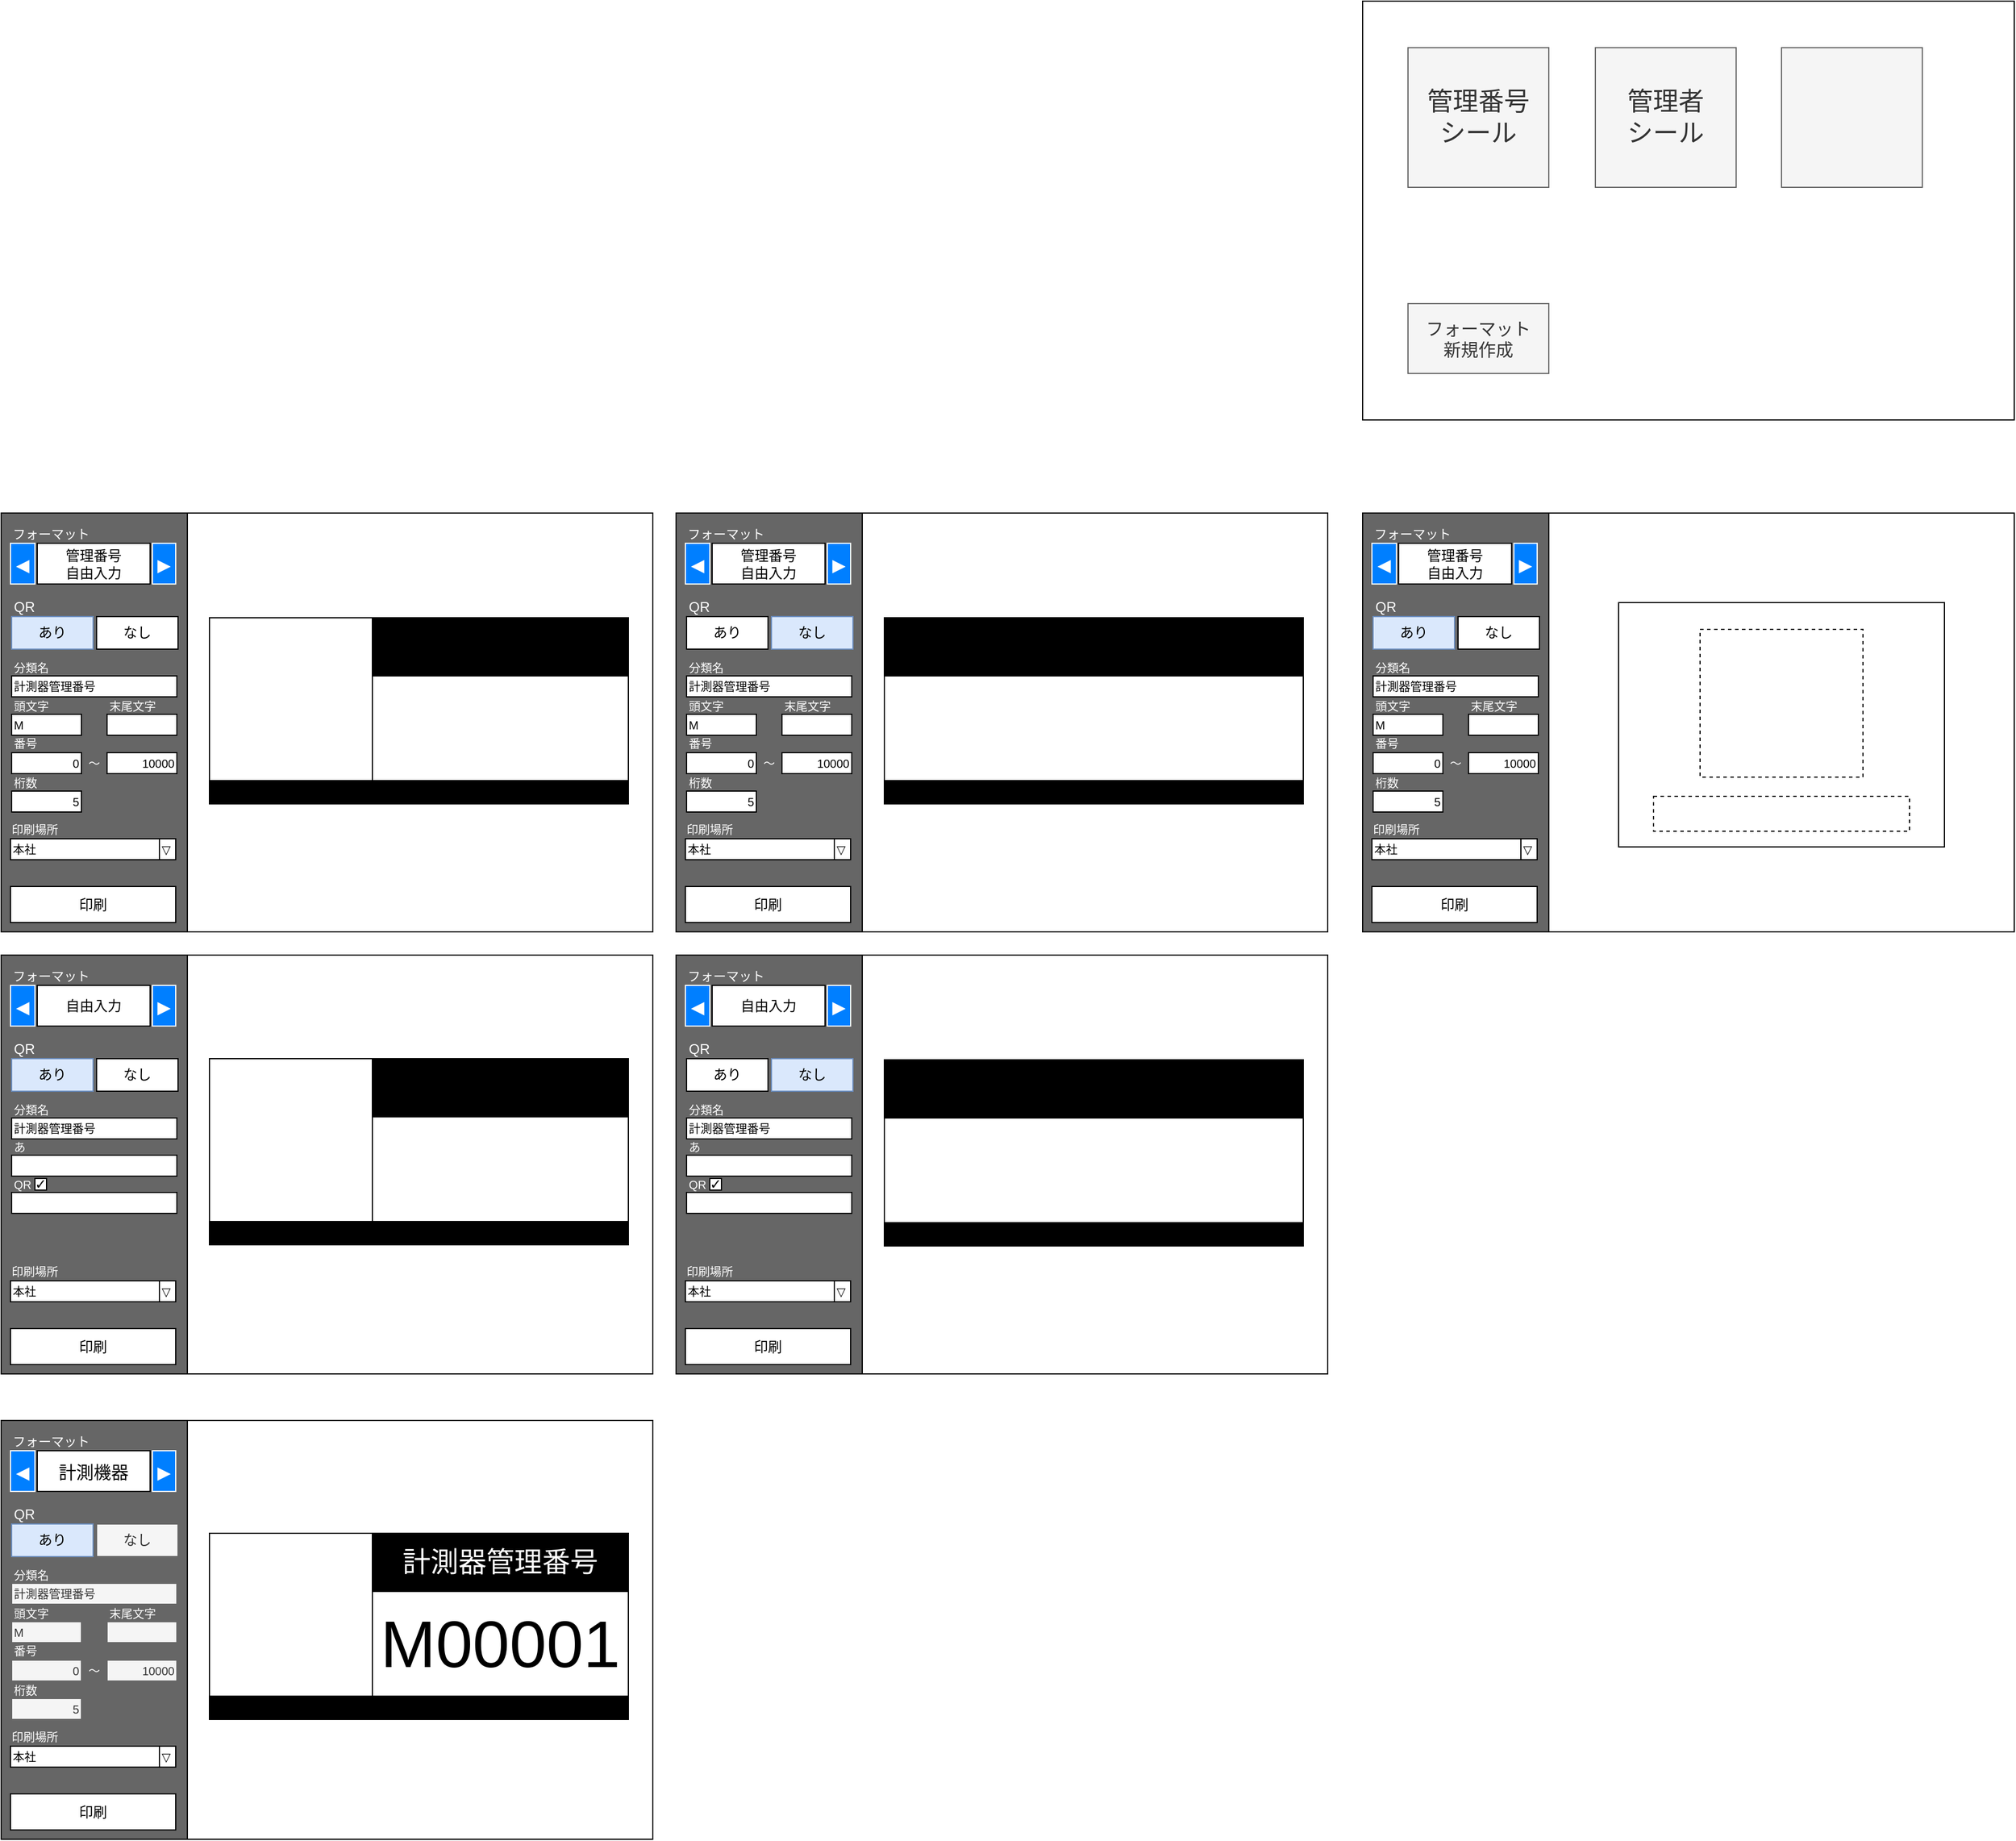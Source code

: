<mxfile version="21.6.8" type="device" pages="3">
  <diagram name="ページ1" id="Zjsa1qXH8wF4h1OclV0w">
    <mxGraphModel dx="1191" dy="2643" grid="1" gridSize="10" guides="1" tooltips="1" connect="1" arrows="1" fold="1" page="1" pageScale="1" pageWidth="1169" pageHeight="1654" math="0" shadow="0">
      <root>
        <mxCell id="0" />
        <mxCell id="1" parent="0" />
        <mxCell id="ZCIPg29t1kJNbqst2Q6c-1" value="" style="rounded=0;whiteSpace=wrap;html=1;container=1;" parent="1" vertex="1">
          <mxGeometry x="20" y="40" width="560" height="360" as="geometry" />
        </mxCell>
        <mxCell id="ZCIPg29t1kJNbqst2Q6c-3" value="" style="rounded=0;whiteSpace=wrap;html=1;container=1;fillColor=#666666;" parent="ZCIPg29t1kJNbqst2Q6c-1" vertex="1">
          <mxGeometry width="160" height="360" as="geometry" />
        </mxCell>
        <mxCell id="ZCIPg29t1kJNbqst2Q6c-4" value="管理番号&lt;br&gt;自由入力" style="rounded=0;whiteSpace=wrap;html=1;" parent="ZCIPg29t1kJNbqst2Q6c-3" vertex="1">
          <mxGeometry x="31" y="26" width="97" height="35" as="geometry" />
        </mxCell>
        <mxCell id="ZCIPg29t1kJNbqst2Q6c-5" value="◀" style="rounded=0;whiteSpace=wrap;html=1;fillColor=#007FFF;strokeColor=#FFFFFF;fontColor=#FFFFFF;fontSize=15;" parent="ZCIPg29t1kJNbqst2Q6c-3" vertex="1">
          <mxGeometry x="8" y="26" width="21" height="35" as="geometry" />
        </mxCell>
        <mxCell id="ZCIPg29t1kJNbqst2Q6c-6" value="▶" style="rounded=0;whiteSpace=wrap;html=1;fillColor=#007FFF;strokeColor=#FFFFFF;fontColor=#FFFFFF;fontSize=15;" parent="ZCIPg29t1kJNbqst2Q6c-3" vertex="1">
          <mxGeometry x="130" y="26" width="20" height="35" as="geometry" />
        </mxCell>
        <mxCell id="ZCIPg29t1kJNbqst2Q6c-12" value="印刷" style="rounded=0;whiteSpace=wrap;html=1;" parent="ZCIPg29t1kJNbqst2Q6c-3" vertex="1">
          <mxGeometry x="8" y="321" width="142" height="31" as="geometry" />
        </mxCell>
        <mxCell id="ZCIPg29t1kJNbqst2Q6c-13" value="印刷場所" style="text;html=1;strokeColor=none;fillColor=none;align=left;verticalAlign=middle;whiteSpace=wrap;rounded=0;fontColor=#FFFFFF;fontSize=10;" parent="ZCIPg29t1kJNbqst2Q6c-3" vertex="1">
          <mxGeometry x="7" y="264" width="72" height="16" as="geometry" />
        </mxCell>
        <mxCell id="ZCIPg29t1kJNbqst2Q6c-14" value="本社" style="rounded=0;whiteSpace=wrap;html=1;fontSize=10;align=left;" parent="ZCIPg29t1kJNbqst2Q6c-3" vertex="1">
          <mxGeometry x="8" y="280" width="142" height="18" as="geometry" />
        </mxCell>
        <mxCell id="ZCIPg29t1kJNbqst2Q6c-15" value="▽" style="rounded=0;whiteSpace=wrap;html=1;fontSize=10;align=left;" parent="ZCIPg29t1kJNbqst2Q6c-3" vertex="1">
          <mxGeometry x="136" y="280" width="14" height="18" as="geometry" />
        </mxCell>
        <mxCell id="ZCIPg29t1kJNbqst2Q6c-37" value="フォーマット" style="text;html=1;strokeColor=none;fillColor=none;align=left;verticalAlign=middle;whiteSpace=wrap;rounded=0;fontColor=#FFFFFF;fontSize=11;" parent="ZCIPg29t1kJNbqst2Q6c-3" vertex="1">
          <mxGeometry x="8" y="10" width="92" height="16" as="geometry" />
        </mxCell>
        <mxCell id="ZCIPg29t1kJNbqst2Q6c-11" value="" style="rounded=0;whiteSpace=wrap;html=1;fillColor=#666666;strokeColor=none;container=0;recursiveResize=0;" parent="ZCIPg29t1kJNbqst2Q6c-3" vertex="1">
          <mxGeometry x="9" y="126" width="142" height="138" as="geometry" />
        </mxCell>
        <mxCell id="ZCIPg29t1kJNbqst2Q6c-30" value="分類名" style="text;html=1;strokeColor=none;fillColor=none;align=left;verticalAlign=middle;whiteSpace=wrap;rounded=0;fontColor=#FFFFFF;fontSize=10;" parent="ZCIPg29t1kJNbqst2Q6c-11" vertex="1">
          <mxGeometry width="40" height="14" as="geometry" />
        </mxCell>
        <mxCell id="ZCIPg29t1kJNbqst2Q6c-31" value="計測器管理番号" style="rounded=0;whiteSpace=wrap;html=1;fontSize=10;align=left;" parent="ZCIPg29t1kJNbqst2Q6c-11" vertex="1">
          <mxGeometry y="14" width="142" height="18" as="geometry" />
        </mxCell>
        <mxCell id="ZCIPg29t1kJNbqst2Q6c-33" value="頭文字" style="text;html=1;strokeColor=none;fillColor=none;align=left;verticalAlign=middle;whiteSpace=wrap;rounded=0;fontColor=#FFFFFF;fontSize=10;" parent="ZCIPg29t1kJNbqst2Q6c-11" vertex="1">
          <mxGeometry y="32" width="40" height="15" as="geometry" />
        </mxCell>
        <mxCell id="ZCIPg29t1kJNbqst2Q6c-34" value="M" style="rounded=0;whiteSpace=wrap;html=1;fontSize=10;align=left;" parent="ZCIPg29t1kJNbqst2Q6c-11" vertex="1">
          <mxGeometry y="47" width="60" height="18" as="geometry" />
        </mxCell>
        <mxCell id="ZCIPg29t1kJNbqst2Q6c-39" value="末尾文字" style="text;html=1;strokeColor=none;fillColor=none;align=left;verticalAlign=middle;whiteSpace=wrap;rounded=0;fontColor=#FFFFFF;fontSize=10;" parent="ZCIPg29t1kJNbqst2Q6c-11" vertex="1">
          <mxGeometry x="82" y="32" width="58" height="15" as="geometry" />
        </mxCell>
        <mxCell id="ZCIPg29t1kJNbqst2Q6c-40" value="" style="rounded=0;whiteSpace=wrap;html=1;fontSize=10;align=left;" parent="ZCIPg29t1kJNbqst2Q6c-11" vertex="1">
          <mxGeometry x="82" y="47" width="60" height="18" as="geometry" />
        </mxCell>
        <mxCell id="ZCIPg29t1kJNbqst2Q6c-41" value="0" style="rounded=0;whiteSpace=wrap;html=1;fontSize=10;align=right;" parent="ZCIPg29t1kJNbqst2Q6c-11" vertex="1">
          <mxGeometry y="80" width="60" height="18" as="geometry" />
        </mxCell>
        <mxCell id="ZCIPg29t1kJNbqst2Q6c-42" value="番号" style="text;html=1;strokeColor=none;fillColor=none;align=left;verticalAlign=middle;whiteSpace=wrap;rounded=0;fontColor=#FFFFFF;fontSize=10;" parent="ZCIPg29t1kJNbqst2Q6c-11" vertex="1">
          <mxGeometry y="65" width="30" height="14" as="geometry" />
        </mxCell>
        <mxCell id="ZCIPg29t1kJNbqst2Q6c-43" value="10000" style="rounded=0;whiteSpace=wrap;html=1;fontSize=10;align=right;" parent="ZCIPg29t1kJNbqst2Q6c-11" vertex="1">
          <mxGeometry x="82" y="80" width="60" height="18" as="geometry" />
        </mxCell>
        <mxCell id="ZCIPg29t1kJNbqst2Q6c-45" value="～" style="text;html=1;strokeColor=none;fillColor=none;align=center;verticalAlign=middle;whiteSpace=wrap;rounded=0;fontColor=#FFFFFF;fontSize=10;" parent="ZCIPg29t1kJNbqst2Q6c-11" vertex="1">
          <mxGeometry x="60" y="81" width="22" height="16" as="geometry" />
        </mxCell>
        <mxCell id="ZCIPg29t1kJNbqst2Q6c-46" value="桁数" style="text;html=1;strokeColor=none;fillColor=none;align=left;verticalAlign=middle;whiteSpace=wrap;rounded=0;fontColor=#FFFFFF;fontSize=10;" parent="ZCIPg29t1kJNbqst2Q6c-11" vertex="1">
          <mxGeometry y="98" width="30" height="15" as="geometry" />
        </mxCell>
        <mxCell id="ZCIPg29t1kJNbqst2Q6c-47" value="5" style="rounded=0;whiteSpace=wrap;html=1;fontSize=10;align=right;" parent="ZCIPg29t1kJNbqst2Q6c-11" vertex="1">
          <mxGeometry y="113" width="60" height="18" as="geometry" />
        </mxCell>
        <mxCell id="ZCIPg29t1kJNbqst2Q6c-8" value="あり" style="rounded=0;whiteSpace=wrap;html=1;fillColor=#dae8fc;strokeColor=#6c8ebf;" parent="ZCIPg29t1kJNbqst2Q6c-3" vertex="1">
          <mxGeometry x="9" y="89" width="70" height="28" as="geometry" />
        </mxCell>
        <mxCell id="ZCIPg29t1kJNbqst2Q6c-9" value="なし" style="rounded=0;whiteSpace=wrap;html=1;" parent="ZCIPg29t1kJNbqst2Q6c-3" vertex="1">
          <mxGeometry x="82" y="89" width="70" height="28" as="geometry" />
        </mxCell>
        <mxCell id="ZCIPg29t1kJNbqst2Q6c-7" value="QR" style="text;html=1;strokeColor=none;fillColor=none;align=left;verticalAlign=middle;whiteSpace=wrap;rounded=0;fontColor=#FFFFFF;" parent="ZCIPg29t1kJNbqst2Q6c-3" vertex="1">
          <mxGeometry x="9" y="73" width="30" height="16" as="geometry" />
        </mxCell>
        <mxCell id="ZCIPg29t1kJNbqst2Q6c-36" value="" style="rounded=0;whiteSpace=wrap;html=1;container=1;" parent="ZCIPg29t1kJNbqst2Q6c-1" vertex="1">
          <mxGeometry x="179" y="90" width="360" height="160" as="geometry" />
        </mxCell>
        <mxCell id="ZCIPg29t1kJNbqst2Q6c-84" value="" style="rounded=0;whiteSpace=wrap;html=1;container=0;fillColor=#000000;" parent="ZCIPg29t1kJNbqst2Q6c-36" vertex="1">
          <mxGeometry x="140" y="0.994" width="220" height="48.697" as="geometry" />
        </mxCell>
        <mxCell id="ZCIPg29t1kJNbqst2Q6c-85" value="" style="rounded=0;whiteSpace=wrap;html=1;container=0;strokeColor=#000000;fillColor=#000000;" parent="ZCIPg29t1kJNbqst2Q6c-36" vertex="1">
          <mxGeometry y="140" width="360" height="20" as="geometry" />
        </mxCell>
        <mxCell id="ZCIPg29t1kJNbqst2Q6c-86" value="" style="rounded=0;whiteSpace=wrap;html=1;container=0;fontSize=57;" parent="ZCIPg29t1kJNbqst2Q6c-36" vertex="1">
          <mxGeometry x="140" y="50" width="220" height="90" as="geometry" />
        </mxCell>
        <mxCell id="ZCIPg29t1kJNbqst2Q6c-58" value="" style="rounded=0;whiteSpace=wrap;html=1;container=1;" parent="1" vertex="1">
          <mxGeometry x="20" y="420" width="560" height="360" as="geometry" />
        </mxCell>
        <mxCell id="ZCIPg29t1kJNbqst2Q6c-59" value="" style="rounded=0;whiteSpace=wrap;html=1;container=1;fillColor=#666666;" parent="ZCIPg29t1kJNbqst2Q6c-58" vertex="1">
          <mxGeometry width="160" height="360" as="geometry" />
        </mxCell>
        <mxCell id="ZCIPg29t1kJNbqst2Q6c-60" value="自由入力" style="rounded=0;whiteSpace=wrap;html=1;" parent="ZCIPg29t1kJNbqst2Q6c-59" vertex="1">
          <mxGeometry x="31" y="26" width="97" height="35" as="geometry" />
        </mxCell>
        <mxCell id="ZCIPg29t1kJNbqst2Q6c-61" value="◀" style="rounded=0;whiteSpace=wrap;html=1;fillColor=#007FFF;strokeColor=#FFFFFF;fontColor=#FFFFFF;fontSize=15;" parent="ZCIPg29t1kJNbqst2Q6c-59" vertex="1">
          <mxGeometry x="8" y="26" width="21" height="35" as="geometry" />
        </mxCell>
        <mxCell id="ZCIPg29t1kJNbqst2Q6c-62" value="▶" style="rounded=0;whiteSpace=wrap;html=1;fillColor=#007FFF;strokeColor=#FFFFFF;fontColor=#FFFFFF;fontSize=15;" parent="ZCIPg29t1kJNbqst2Q6c-59" vertex="1">
          <mxGeometry x="130" y="26" width="20" height="35" as="geometry" />
        </mxCell>
        <mxCell id="ZCIPg29t1kJNbqst2Q6c-63" value="印刷" style="rounded=0;whiteSpace=wrap;html=1;" parent="ZCIPg29t1kJNbqst2Q6c-59" vertex="1">
          <mxGeometry x="8" y="321" width="142" height="31" as="geometry" />
        </mxCell>
        <mxCell id="ZCIPg29t1kJNbqst2Q6c-64" value="印刷場所" style="text;html=1;strokeColor=none;fillColor=none;align=left;verticalAlign=middle;whiteSpace=wrap;rounded=0;fontColor=#FFFFFF;fontSize=10;" parent="ZCIPg29t1kJNbqst2Q6c-59" vertex="1">
          <mxGeometry x="7" y="264" width="72" height="16" as="geometry" />
        </mxCell>
        <mxCell id="ZCIPg29t1kJNbqst2Q6c-65" value="本社" style="rounded=0;whiteSpace=wrap;html=1;fontSize=10;align=left;" parent="ZCIPg29t1kJNbqst2Q6c-59" vertex="1">
          <mxGeometry x="8" y="280" width="142" height="18" as="geometry" />
        </mxCell>
        <mxCell id="ZCIPg29t1kJNbqst2Q6c-66" value="▽" style="rounded=0;whiteSpace=wrap;html=1;fontSize=10;align=left;" parent="ZCIPg29t1kJNbqst2Q6c-59" vertex="1">
          <mxGeometry x="136" y="280" width="14" height="18" as="geometry" />
        </mxCell>
        <mxCell id="ZCIPg29t1kJNbqst2Q6c-67" value="フォーマット" style="text;html=1;strokeColor=none;fillColor=none;align=left;verticalAlign=middle;whiteSpace=wrap;rounded=0;fontColor=#FFFFFF;fontSize=11;" parent="ZCIPg29t1kJNbqst2Q6c-59" vertex="1">
          <mxGeometry x="8" y="10" width="92" height="16" as="geometry" />
        </mxCell>
        <mxCell id="ZCIPg29t1kJNbqst2Q6c-68" value="" style="rounded=0;whiteSpace=wrap;html=1;fillColor=#666666;strokeColor=none;container=0;recursiveResize=0;" parent="ZCIPg29t1kJNbqst2Q6c-59" vertex="1">
          <mxGeometry x="9" y="126" width="142" height="138" as="geometry" />
        </mxCell>
        <mxCell id="ZCIPg29t1kJNbqst2Q6c-69" value="分類名" style="text;html=1;strokeColor=none;fillColor=none;align=left;verticalAlign=middle;whiteSpace=wrap;rounded=0;fontColor=#FFFFFF;fontSize=10;" parent="ZCIPg29t1kJNbqst2Q6c-68" vertex="1">
          <mxGeometry width="40" height="14" as="geometry" />
        </mxCell>
        <mxCell id="ZCIPg29t1kJNbqst2Q6c-70" value="計測器管理番号" style="rounded=0;whiteSpace=wrap;html=1;fontSize=10;align=left;" parent="ZCIPg29t1kJNbqst2Q6c-68" vertex="1">
          <mxGeometry y="14" width="142" height="18" as="geometry" />
        </mxCell>
        <mxCell id="ZCIPg29t1kJNbqst2Q6c-93" value="あ" style="text;html=1;strokeColor=none;fillColor=none;align=left;verticalAlign=middle;whiteSpace=wrap;rounded=0;fontColor=#FFFFFF;fontSize=10;" parent="ZCIPg29t1kJNbqst2Q6c-68" vertex="1">
          <mxGeometry y="32" width="40" height="14" as="geometry" />
        </mxCell>
        <mxCell id="ZCIPg29t1kJNbqst2Q6c-94" value="" style="rounded=0;whiteSpace=wrap;html=1;fontSize=10;align=left;" parent="ZCIPg29t1kJNbqst2Q6c-68" vertex="1">
          <mxGeometry y="46" width="142" height="18" as="geometry" />
        </mxCell>
        <mxCell id="ZCIPg29t1kJNbqst2Q6c-95" value="✓" style="rounded=0;whiteSpace=wrap;html=1;" parent="ZCIPg29t1kJNbqst2Q6c-68" vertex="1">
          <mxGeometry x="20" y="66" width="10" height="10" as="geometry" />
        </mxCell>
        <mxCell id="ZCIPg29t1kJNbqst2Q6c-96" value="QR" style="text;html=1;strokeColor=none;fillColor=none;align=left;verticalAlign=middle;whiteSpace=wrap;rounded=0;fontColor=#FFFFFF;fontSize=10;" parent="ZCIPg29t1kJNbqst2Q6c-68" vertex="1">
          <mxGeometry y="64" width="20" height="14" as="geometry" />
        </mxCell>
        <mxCell id="ZCIPg29t1kJNbqst2Q6c-97" value="" style="rounded=0;whiteSpace=wrap;html=1;fontSize=10;align=left;" parent="ZCIPg29t1kJNbqst2Q6c-68" vertex="1">
          <mxGeometry y="78" width="142" height="18" as="geometry" />
        </mxCell>
        <mxCell id="ZCIPg29t1kJNbqst2Q6c-81" value="あり" style="rounded=0;whiteSpace=wrap;html=1;fillColor=#dae8fc;strokeColor=#6c8ebf;" parent="ZCIPg29t1kJNbqst2Q6c-59" vertex="1">
          <mxGeometry x="9" y="89" width="70" height="28" as="geometry" />
        </mxCell>
        <mxCell id="ZCIPg29t1kJNbqst2Q6c-82" value="なし" style="rounded=0;whiteSpace=wrap;html=1;" parent="ZCIPg29t1kJNbqst2Q6c-59" vertex="1">
          <mxGeometry x="82" y="89" width="70" height="28" as="geometry" />
        </mxCell>
        <mxCell id="ZCIPg29t1kJNbqst2Q6c-83" value="QR" style="text;html=1;strokeColor=none;fillColor=none;align=left;verticalAlign=middle;whiteSpace=wrap;rounded=0;fontColor=#FFFFFF;" parent="ZCIPg29t1kJNbqst2Q6c-59" vertex="1">
          <mxGeometry x="9" y="73" width="30" height="16" as="geometry" />
        </mxCell>
        <mxCell id="M688s9ES1A23n0mcpYvU-31" value="" style="rounded=0;whiteSpace=wrap;html=1;container=1;" vertex="1" parent="ZCIPg29t1kJNbqst2Q6c-58">
          <mxGeometry x="179" y="89" width="360" height="160" as="geometry" />
        </mxCell>
        <mxCell id="M688s9ES1A23n0mcpYvU-32" value="" style="rounded=0;whiteSpace=wrap;html=1;container=0;fillColor=#000000;" vertex="1" parent="M688s9ES1A23n0mcpYvU-31">
          <mxGeometry x="140" y="0.994" width="220" height="48.697" as="geometry" />
        </mxCell>
        <mxCell id="M688s9ES1A23n0mcpYvU-33" value="" style="rounded=0;whiteSpace=wrap;html=1;container=0;strokeColor=#000000;fillColor=#000000;" vertex="1" parent="M688s9ES1A23n0mcpYvU-31">
          <mxGeometry y="140" width="360" height="20" as="geometry" />
        </mxCell>
        <mxCell id="M688s9ES1A23n0mcpYvU-34" value="" style="rounded=0;whiteSpace=wrap;html=1;container=0;fontSize=57;" vertex="1" parent="M688s9ES1A23n0mcpYvU-31">
          <mxGeometry x="140" y="50" width="220" height="90" as="geometry" />
        </mxCell>
        <mxCell id="ZCIPg29t1kJNbqst2Q6c-88" value="" style="rounded=0;whiteSpace=wrap;html=1;container=1;" parent="1" vertex="1">
          <mxGeometry x="1190" y="-400" width="560" height="360" as="geometry" />
        </mxCell>
        <mxCell id="ZCIPg29t1kJNbqst2Q6c-89" value="管理番号&lt;br style=&quot;font-size: 22px;&quot;&gt;シール" style="rounded=0;whiteSpace=wrap;html=1;fillColor=#f5f5f5;fontColor=#333333;strokeColor=#666666;fontSize=22;" parent="ZCIPg29t1kJNbqst2Q6c-88" vertex="1">
          <mxGeometry x="39" y="40" width="121" height="120" as="geometry" />
        </mxCell>
        <mxCell id="ZCIPg29t1kJNbqst2Q6c-90" value="管理者&lt;br&gt;シール" style="rounded=0;whiteSpace=wrap;html=1;fillColor=#f5f5f5;fontColor=#333333;strokeColor=#666666;fontSize=22;" parent="ZCIPg29t1kJNbqst2Q6c-88" vertex="1">
          <mxGeometry x="200" y="40" width="121" height="120" as="geometry" />
        </mxCell>
        <mxCell id="ZCIPg29t1kJNbqst2Q6c-91" value="" style="rounded=0;whiteSpace=wrap;html=1;fillColor=#f5f5f5;fontColor=#333333;strokeColor=#666666;fontSize=22;" parent="ZCIPg29t1kJNbqst2Q6c-88" vertex="1">
          <mxGeometry x="360" y="40" width="121" height="120" as="geometry" />
        </mxCell>
        <mxCell id="ZCIPg29t1kJNbqst2Q6c-92" value="フォーマット&lt;br style=&quot;font-size: 15px;&quot;&gt;新規作成" style="rounded=0;whiteSpace=wrap;html=1;fillColor=#f5f5f5;fontColor=#333333;strokeColor=#666666;fontSize=15;" parent="ZCIPg29t1kJNbqst2Q6c-88" vertex="1">
          <mxGeometry x="39" y="260" width="121" height="60" as="geometry" />
        </mxCell>
        <mxCell id="ZCIPg29t1kJNbqst2Q6c-102" value="" style="rounded=0;whiteSpace=wrap;html=1;container=1;" parent="1" vertex="1">
          <mxGeometry x="20" y="820" width="560" height="360" as="geometry" />
        </mxCell>
        <mxCell id="ZCIPg29t1kJNbqst2Q6c-103" value="" style="rounded=0;whiteSpace=wrap;html=1;container=1;fillColor=#666666;" parent="ZCIPg29t1kJNbqst2Q6c-102" vertex="1">
          <mxGeometry width="160" height="360" as="geometry" />
        </mxCell>
        <mxCell id="ZCIPg29t1kJNbqst2Q6c-104" value="計測機器" style="rounded=0;whiteSpace=wrap;html=1;fontSize=15;" parent="ZCIPg29t1kJNbqst2Q6c-103" vertex="1">
          <mxGeometry x="31" y="26" width="97" height="35" as="geometry" />
        </mxCell>
        <mxCell id="ZCIPg29t1kJNbqst2Q6c-105" value="◀" style="rounded=0;whiteSpace=wrap;html=1;fillColor=#007FFF;strokeColor=#FFFFFF;fontColor=#FFFFFF;fontSize=15;" parent="ZCIPg29t1kJNbqst2Q6c-103" vertex="1">
          <mxGeometry x="8" y="26" width="21" height="35" as="geometry" />
        </mxCell>
        <mxCell id="ZCIPg29t1kJNbqst2Q6c-106" value="▶" style="rounded=0;whiteSpace=wrap;html=1;fillColor=#007FFF;strokeColor=#FFFFFF;fontColor=#FFFFFF;fontSize=15;" parent="ZCIPg29t1kJNbqst2Q6c-103" vertex="1">
          <mxGeometry x="130" y="26" width="20" height="35" as="geometry" />
        </mxCell>
        <mxCell id="ZCIPg29t1kJNbqst2Q6c-107" value="印刷" style="rounded=0;whiteSpace=wrap;html=1;" parent="ZCIPg29t1kJNbqst2Q6c-103" vertex="1">
          <mxGeometry x="8" y="321" width="142" height="31" as="geometry" />
        </mxCell>
        <mxCell id="ZCIPg29t1kJNbqst2Q6c-108" value="印刷場所" style="text;html=1;strokeColor=none;fillColor=none;align=left;verticalAlign=middle;whiteSpace=wrap;rounded=0;fontColor=#FFFFFF;fontSize=10;" parent="ZCIPg29t1kJNbqst2Q6c-103" vertex="1">
          <mxGeometry x="7" y="264" width="72" height="16" as="geometry" />
        </mxCell>
        <mxCell id="ZCIPg29t1kJNbqst2Q6c-109" value="本社" style="rounded=0;whiteSpace=wrap;html=1;fontSize=10;align=left;" parent="ZCIPg29t1kJNbqst2Q6c-103" vertex="1">
          <mxGeometry x="8" y="280" width="142" height="18" as="geometry" />
        </mxCell>
        <mxCell id="ZCIPg29t1kJNbqst2Q6c-110" value="▽" style="rounded=0;whiteSpace=wrap;html=1;fontSize=10;align=left;" parent="ZCIPg29t1kJNbqst2Q6c-103" vertex="1">
          <mxGeometry x="136" y="280" width="14" height="18" as="geometry" />
        </mxCell>
        <mxCell id="ZCIPg29t1kJNbqst2Q6c-111" value="フォーマット" style="text;html=1;strokeColor=none;fillColor=none;align=left;verticalAlign=middle;whiteSpace=wrap;rounded=0;fontColor=#FFFFFF;fontSize=11;" parent="ZCIPg29t1kJNbqst2Q6c-103" vertex="1">
          <mxGeometry x="8" y="10" width="92" height="16" as="geometry" />
        </mxCell>
        <mxCell id="ZCIPg29t1kJNbqst2Q6c-112" value="" style="rounded=0;whiteSpace=wrap;html=1;fillColor=#666666;strokeColor=none;container=0;recursiveResize=0;" parent="ZCIPg29t1kJNbqst2Q6c-103" vertex="1">
          <mxGeometry x="9" y="126" width="142" height="138" as="geometry" />
        </mxCell>
        <mxCell id="ZCIPg29t1kJNbqst2Q6c-113" value="分類名" style="text;html=1;strokeColor=none;fillColor=none;align=left;verticalAlign=middle;whiteSpace=wrap;rounded=0;fontColor=#FFFFFF;fontSize=10;" parent="ZCIPg29t1kJNbqst2Q6c-112" vertex="1">
          <mxGeometry width="40" height="14" as="geometry" />
        </mxCell>
        <mxCell id="ZCIPg29t1kJNbqst2Q6c-114" value="計測器管理番号" style="rounded=0;whiteSpace=wrap;html=1;fontSize=10;align=left;fillColor=#f5f5f5;fontColor=#333333;strokeColor=#666666;" parent="ZCIPg29t1kJNbqst2Q6c-112" vertex="1">
          <mxGeometry y="14" width="142" height="18" as="geometry" />
        </mxCell>
        <mxCell id="ZCIPg29t1kJNbqst2Q6c-115" value="頭文字" style="text;html=1;strokeColor=none;fillColor=none;align=left;verticalAlign=middle;whiteSpace=wrap;rounded=0;fontColor=#FFFFFF;fontSize=10;" parent="ZCIPg29t1kJNbqst2Q6c-112" vertex="1">
          <mxGeometry y="32" width="40" height="15" as="geometry" />
        </mxCell>
        <mxCell id="ZCIPg29t1kJNbqst2Q6c-116" value="M" style="rounded=0;whiteSpace=wrap;html=1;fontSize=10;align=left;fillColor=#f5f5f5;fontColor=#333333;strokeColor=#666666;" parent="ZCIPg29t1kJNbqst2Q6c-112" vertex="1">
          <mxGeometry y="47" width="60" height="18" as="geometry" />
        </mxCell>
        <mxCell id="ZCIPg29t1kJNbqst2Q6c-117" value="末尾文字" style="text;html=1;strokeColor=none;fillColor=none;align=left;verticalAlign=middle;whiteSpace=wrap;rounded=0;fontColor=#FFFFFF;fontSize=10;" parent="ZCIPg29t1kJNbqst2Q6c-112" vertex="1">
          <mxGeometry x="82" y="32" width="58" height="15" as="geometry" />
        </mxCell>
        <mxCell id="ZCIPg29t1kJNbqst2Q6c-118" value="" style="rounded=0;whiteSpace=wrap;html=1;fontSize=10;align=left;fillColor=#f5f5f5;fontColor=#333333;strokeColor=#666666;" parent="ZCIPg29t1kJNbqst2Q6c-112" vertex="1">
          <mxGeometry x="82" y="47" width="60" height="18" as="geometry" />
        </mxCell>
        <mxCell id="ZCIPg29t1kJNbqst2Q6c-119" value="0" style="rounded=0;whiteSpace=wrap;html=1;fontSize=10;align=right;fillColor=#f5f5f5;fontColor=#333333;strokeColor=#666666;" parent="ZCIPg29t1kJNbqst2Q6c-112" vertex="1">
          <mxGeometry y="80" width="60" height="18" as="geometry" />
        </mxCell>
        <mxCell id="ZCIPg29t1kJNbqst2Q6c-120" value="番号" style="text;html=1;strokeColor=none;fillColor=none;align=left;verticalAlign=middle;whiteSpace=wrap;rounded=0;fontColor=#FFFFFF;fontSize=10;" parent="ZCIPg29t1kJNbqst2Q6c-112" vertex="1">
          <mxGeometry y="65" width="30" height="14" as="geometry" />
        </mxCell>
        <mxCell id="ZCIPg29t1kJNbqst2Q6c-121" value="10000" style="rounded=0;whiteSpace=wrap;html=1;fontSize=10;align=right;fillColor=#f5f5f5;fontColor=#333333;strokeColor=#666666;" parent="ZCIPg29t1kJNbqst2Q6c-112" vertex="1">
          <mxGeometry x="82" y="80" width="60" height="18" as="geometry" />
        </mxCell>
        <mxCell id="ZCIPg29t1kJNbqst2Q6c-122" value="～" style="text;html=1;strokeColor=none;fillColor=none;align=center;verticalAlign=middle;whiteSpace=wrap;rounded=0;fontColor=#FFFFFF;fontSize=10;" parent="ZCIPg29t1kJNbqst2Q6c-112" vertex="1">
          <mxGeometry x="60" y="81" width="22" height="16" as="geometry" />
        </mxCell>
        <mxCell id="ZCIPg29t1kJNbqst2Q6c-123" value="桁数" style="text;html=1;strokeColor=none;fillColor=none;align=left;verticalAlign=middle;whiteSpace=wrap;rounded=0;fontColor=#FFFFFF;fontSize=10;" parent="ZCIPg29t1kJNbqst2Q6c-112" vertex="1">
          <mxGeometry y="98" width="30" height="15" as="geometry" />
        </mxCell>
        <mxCell id="ZCIPg29t1kJNbqst2Q6c-124" value="5" style="rounded=0;whiteSpace=wrap;html=1;fontSize=10;align=right;fillColor=#f5f5f5;fontColor=#333333;strokeColor=#666666;" parent="ZCIPg29t1kJNbqst2Q6c-112" vertex="1">
          <mxGeometry y="113" width="60" height="18" as="geometry" />
        </mxCell>
        <mxCell id="ZCIPg29t1kJNbqst2Q6c-125" value="あり" style="rounded=0;whiteSpace=wrap;html=1;fillColor=#dae8fc;strokeColor=#6c8ebf;" parent="ZCIPg29t1kJNbqst2Q6c-103" vertex="1">
          <mxGeometry x="9" y="89" width="70" height="28" as="geometry" />
        </mxCell>
        <mxCell id="ZCIPg29t1kJNbqst2Q6c-126" value="なし" style="rounded=0;whiteSpace=wrap;html=1;fillColor=#f5f5f5;fontColor=#333333;strokeColor=#666666;" parent="ZCIPg29t1kJNbqst2Q6c-103" vertex="1">
          <mxGeometry x="82" y="89" width="70" height="28" as="geometry" />
        </mxCell>
        <mxCell id="ZCIPg29t1kJNbqst2Q6c-127" value="QR" style="text;html=1;strokeColor=none;fillColor=none;align=left;verticalAlign=middle;whiteSpace=wrap;rounded=0;fontColor=#FFFFFF;" parent="ZCIPg29t1kJNbqst2Q6c-103" vertex="1">
          <mxGeometry x="9" y="73" width="30" height="16" as="geometry" />
        </mxCell>
        <mxCell id="M688s9ES1A23n0mcpYvU-67" value="" style="rounded=0;whiteSpace=wrap;html=1;container=1;" vertex="1" parent="ZCIPg29t1kJNbqst2Q6c-102">
          <mxGeometry x="179" y="97" width="360" height="160" as="geometry" />
        </mxCell>
        <mxCell id="M688s9ES1A23n0mcpYvU-68" value="計測器管理番号" style="rounded=0;whiteSpace=wrap;html=1;container=0;fillColor=#000000;fontColor=#FFFFFF;fontSize=24;" vertex="1" parent="M688s9ES1A23n0mcpYvU-67">
          <mxGeometry x="140" y="0.994" width="220" height="48.697" as="geometry" />
        </mxCell>
        <mxCell id="M688s9ES1A23n0mcpYvU-69" value="" style="rounded=0;whiteSpace=wrap;html=1;container=0;strokeColor=#000000;fillColor=#000000;" vertex="1" parent="M688s9ES1A23n0mcpYvU-67">
          <mxGeometry y="140" width="360" height="20" as="geometry" />
        </mxCell>
        <mxCell id="M688s9ES1A23n0mcpYvU-70" value="M00001" style="rounded=0;whiteSpace=wrap;html=1;container=0;fontSize=57;" vertex="1" parent="M688s9ES1A23n0mcpYvU-67">
          <mxGeometry x="140" y="50" width="220" height="90" as="geometry" />
        </mxCell>
        <mxCell id="M688s9ES1A23n0mcpYvU-1" value="" style="rounded=0;whiteSpace=wrap;html=1;container=1;" vertex="1" parent="1">
          <mxGeometry x="600" y="40" width="560" height="360" as="geometry" />
        </mxCell>
        <mxCell id="M688s9ES1A23n0mcpYvU-2" value="" style="rounded=0;whiteSpace=wrap;html=1;container=1;fillColor=#666666;" vertex="1" parent="M688s9ES1A23n0mcpYvU-1">
          <mxGeometry width="160" height="360" as="geometry" />
        </mxCell>
        <mxCell id="M688s9ES1A23n0mcpYvU-3" value="管理番号&lt;br&gt;自由入力" style="rounded=0;whiteSpace=wrap;html=1;" vertex="1" parent="M688s9ES1A23n0mcpYvU-2">
          <mxGeometry x="31" y="26" width="97" height="35" as="geometry" />
        </mxCell>
        <mxCell id="M688s9ES1A23n0mcpYvU-4" value="◀" style="rounded=0;whiteSpace=wrap;html=1;fillColor=#007FFF;strokeColor=#FFFFFF;fontColor=#FFFFFF;fontSize=15;" vertex="1" parent="M688s9ES1A23n0mcpYvU-2">
          <mxGeometry x="8" y="26" width="21" height="35" as="geometry" />
        </mxCell>
        <mxCell id="M688s9ES1A23n0mcpYvU-5" value="▶" style="rounded=0;whiteSpace=wrap;html=1;fillColor=#007FFF;strokeColor=#FFFFFF;fontColor=#FFFFFF;fontSize=15;" vertex="1" parent="M688s9ES1A23n0mcpYvU-2">
          <mxGeometry x="130" y="26" width="20" height="35" as="geometry" />
        </mxCell>
        <mxCell id="M688s9ES1A23n0mcpYvU-6" value="印刷" style="rounded=0;whiteSpace=wrap;html=1;" vertex="1" parent="M688s9ES1A23n0mcpYvU-2">
          <mxGeometry x="8" y="321" width="142" height="31" as="geometry" />
        </mxCell>
        <mxCell id="M688s9ES1A23n0mcpYvU-7" value="印刷場所" style="text;html=1;strokeColor=none;fillColor=none;align=left;verticalAlign=middle;whiteSpace=wrap;rounded=0;fontColor=#FFFFFF;fontSize=10;" vertex="1" parent="M688s9ES1A23n0mcpYvU-2">
          <mxGeometry x="7" y="264" width="72" height="16" as="geometry" />
        </mxCell>
        <mxCell id="M688s9ES1A23n0mcpYvU-8" value="本社" style="rounded=0;whiteSpace=wrap;html=1;fontSize=10;align=left;" vertex="1" parent="M688s9ES1A23n0mcpYvU-2">
          <mxGeometry x="8" y="280" width="142" height="18" as="geometry" />
        </mxCell>
        <mxCell id="M688s9ES1A23n0mcpYvU-9" value="▽" style="rounded=0;whiteSpace=wrap;html=1;fontSize=10;align=left;" vertex="1" parent="M688s9ES1A23n0mcpYvU-2">
          <mxGeometry x="136" y="280" width="14" height="18" as="geometry" />
        </mxCell>
        <mxCell id="M688s9ES1A23n0mcpYvU-10" value="フォーマット" style="text;html=1;strokeColor=none;fillColor=none;align=left;verticalAlign=middle;whiteSpace=wrap;rounded=0;fontColor=#FFFFFF;fontSize=11;" vertex="1" parent="M688s9ES1A23n0mcpYvU-2">
          <mxGeometry x="8" y="10" width="92" height="16" as="geometry" />
        </mxCell>
        <mxCell id="M688s9ES1A23n0mcpYvU-11" value="" style="rounded=0;whiteSpace=wrap;html=1;fillColor=#666666;strokeColor=none;container=0;recursiveResize=0;" vertex="1" parent="M688s9ES1A23n0mcpYvU-2">
          <mxGeometry x="9" y="126" width="142" height="138" as="geometry" />
        </mxCell>
        <mxCell id="M688s9ES1A23n0mcpYvU-12" value="分類名" style="text;html=1;strokeColor=none;fillColor=none;align=left;verticalAlign=middle;whiteSpace=wrap;rounded=0;fontColor=#FFFFFF;fontSize=10;" vertex="1" parent="M688s9ES1A23n0mcpYvU-11">
          <mxGeometry width="40" height="14" as="geometry" />
        </mxCell>
        <mxCell id="M688s9ES1A23n0mcpYvU-13" value="計測器管理番号" style="rounded=0;whiteSpace=wrap;html=1;fontSize=10;align=left;" vertex="1" parent="M688s9ES1A23n0mcpYvU-11">
          <mxGeometry y="14" width="142" height="18" as="geometry" />
        </mxCell>
        <mxCell id="M688s9ES1A23n0mcpYvU-14" value="頭文字" style="text;html=1;strokeColor=none;fillColor=none;align=left;verticalAlign=middle;whiteSpace=wrap;rounded=0;fontColor=#FFFFFF;fontSize=10;" vertex="1" parent="M688s9ES1A23n0mcpYvU-11">
          <mxGeometry y="32" width="40" height="15" as="geometry" />
        </mxCell>
        <mxCell id="M688s9ES1A23n0mcpYvU-15" value="M" style="rounded=0;whiteSpace=wrap;html=1;fontSize=10;align=left;" vertex="1" parent="M688s9ES1A23n0mcpYvU-11">
          <mxGeometry y="47" width="60" height="18" as="geometry" />
        </mxCell>
        <mxCell id="M688s9ES1A23n0mcpYvU-16" value="末尾文字" style="text;html=1;strokeColor=none;fillColor=none;align=left;verticalAlign=middle;whiteSpace=wrap;rounded=0;fontColor=#FFFFFF;fontSize=10;" vertex="1" parent="M688s9ES1A23n0mcpYvU-11">
          <mxGeometry x="82" y="32" width="58" height="15" as="geometry" />
        </mxCell>
        <mxCell id="M688s9ES1A23n0mcpYvU-17" value="" style="rounded=0;whiteSpace=wrap;html=1;fontSize=10;align=left;" vertex="1" parent="M688s9ES1A23n0mcpYvU-11">
          <mxGeometry x="82" y="47" width="60" height="18" as="geometry" />
        </mxCell>
        <mxCell id="M688s9ES1A23n0mcpYvU-18" value="0" style="rounded=0;whiteSpace=wrap;html=1;fontSize=10;align=right;" vertex="1" parent="M688s9ES1A23n0mcpYvU-11">
          <mxGeometry y="80" width="60" height="18" as="geometry" />
        </mxCell>
        <mxCell id="M688s9ES1A23n0mcpYvU-19" value="番号" style="text;html=1;strokeColor=none;fillColor=none;align=left;verticalAlign=middle;whiteSpace=wrap;rounded=0;fontColor=#FFFFFF;fontSize=10;" vertex="1" parent="M688s9ES1A23n0mcpYvU-11">
          <mxGeometry y="65" width="30" height="14" as="geometry" />
        </mxCell>
        <mxCell id="M688s9ES1A23n0mcpYvU-20" value="10000" style="rounded=0;whiteSpace=wrap;html=1;fontSize=10;align=right;" vertex="1" parent="M688s9ES1A23n0mcpYvU-11">
          <mxGeometry x="82" y="80" width="60" height="18" as="geometry" />
        </mxCell>
        <mxCell id="M688s9ES1A23n0mcpYvU-21" value="～" style="text;html=1;strokeColor=none;fillColor=none;align=center;verticalAlign=middle;whiteSpace=wrap;rounded=0;fontColor=#FFFFFF;fontSize=10;" vertex="1" parent="M688s9ES1A23n0mcpYvU-11">
          <mxGeometry x="60" y="81" width="22" height="16" as="geometry" />
        </mxCell>
        <mxCell id="M688s9ES1A23n0mcpYvU-22" value="桁数" style="text;html=1;strokeColor=none;fillColor=none;align=left;verticalAlign=middle;whiteSpace=wrap;rounded=0;fontColor=#FFFFFF;fontSize=10;" vertex="1" parent="M688s9ES1A23n0mcpYvU-11">
          <mxGeometry y="98" width="30" height="15" as="geometry" />
        </mxCell>
        <mxCell id="M688s9ES1A23n0mcpYvU-23" value="5" style="rounded=0;whiteSpace=wrap;html=1;fontSize=10;align=right;" vertex="1" parent="M688s9ES1A23n0mcpYvU-11">
          <mxGeometry y="113" width="60" height="18" as="geometry" />
        </mxCell>
        <mxCell id="M688s9ES1A23n0mcpYvU-24" value="あり" style="rounded=0;whiteSpace=wrap;html=1;" vertex="1" parent="M688s9ES1A23n0mcpYvU-2">
          <mxGeometry x="9" y="89" width="70" height="28" as="geometry" />
        </mxCell>
        <mxCell id="M688s9ES1A23n0mcpYvU-25" value="なし" style="rounded=0;whiteSpace=wrap;html=1;fillColor=#dae8fc;strokeColor=#6c8ebf;" vertex="1" parent="M688s9ES1A23n0mcpYvU-2">
          <mxGeometry x="82" y="89" width="70" height="28" as="geometry" />
        </mxCell>
        <mxCell id="M688s9ES1A23n0mcpYvU-26" value="QR" style="text;html=1;strokeColor=none;fillColor=none;align=left;verticalAlign=middle;whiteSpace=wrap;rounded=0;fontColor=#FFFFFF;" vertex="1" parent="M688s9ES1A23n0mcpYvU-2">
          <mxGeometry x="9" y="73" width="30" height="16" as="geometry" />
        </mxCell>
        <mxCell id="M688s9ES1A23n0mcpYvU-27" value="" style="rounded=0;whiteSpace=wrap;html=1;container=1;" vertex="1" parent="M688s9ES1A23n0mcpYvU-1">
          <mxGeometry x="179" y="90" width="360" height="160" as="geometry" />
        </mxCell>
        <mxCell id="M688s9ES1A23n0mcpYvU-28" value="" style="rounded=0;whiteSpace=wrap;html=1;container=0;fillColor=#000000;" vertex="1" parent="M688s9ES1A23n0mcpYvU-27">
          <mxGeometry y="0.99" width="360" height="48.7" as="geometry" />
        </mxCell>
        <mxCell id="M688s9ES1A23n0mcpYvU-29" value="" style="rounded=0;whiteSpace=wrap;html=1;container=0;strokeColor=#000000;fillColor=#000000;" vertex="1" parent="M688s9ES1A23n0mcpYvU-27">
          <mxGeometry y="140" width="360" height="20" as="geometry" />
        </mxCell>
        <mxCell id="M688s9ES1A23n0mcpYvU-30" value="" style="rounded=0;whiteSpace=wrap;html=1;container=0;fontSize=57;" vertex="1" parent="M688s9ES1A23n0mcpYvU-27">
          <mxGeometry y="50" width="360" height="90" as="geometry" />
        </mxCell>
        <mxCell id="M688s9ES1A23n0mcpYvU-35" value="" style="rounded=0;whiteSpace=wrap;html=1;container=1;" vertex="1" parent="1">
          <mxGeometry x="600" y="420" width="560" height="360" as="geometry" />
        </mxCell>
        <mxCell id="M688s9ES1A23n0mcpYvU-36" value="" style="rounded=0;whiteSpace=wrap;html=1;container=1;fillColor=#666666;" vertex="1" parent="M688s9ES1A23n0mcpYvU-35">
          <mxGeometry width="160" height="360" as="geometry" />
        </mxCell>
        <mxCell id="M688s9ES1A23n0mcpYvU-37" value="自由入力" style="rounded=0;whiteSpace=wrap;html=1;" vertex="1" parent="M688s9ES1A23n0mcpYvU-36">
          <mxGeometry x="31" y="26" width="97" height="35" as="geometry" />
        </mxCell>
        <mxCell id="M688s9ES1A23n0mcpYvU-38" value="◀" style="rounded=0;whiteSpace=wrap;html=1;fillColor=#007FFF;strokeColor=#FFFFFF;fontColor=#FFFFFF;fontSize=15;" vertex="1" parent="M688s9ES1A23n0mcpYvU-36">
          <mxGeometry x="8" y="26" width="21" height="35" as="geometry" />
        </mxCell>
        <mxCell id="M688s9ES1A23n0mcpYvU-39" value="▶" style="rounded=0;whiteSpace=wrap;html=1;fillColor=#007FFF;strokeColor=#FFFFFF;fontColor=#FFFFFF;fontSize=15;" vertex="1" parent="M688s9ES1A23n0mcpYvU-36">
          <mxGeometry x="130" y="26" width="20" height="35" as="geometry" />
        </mxCell>
        <mxCell id="M688s9ES1A23n0mcpYvU-40" value="印刷" style="rounded=0;whiteSpace=wrap;html=1;" vertex="1" parent="M688s9ES1A23n0mcpYvU-36">
          <mxGeometry x="8" y="321" width="142" height="31" as="geometry" />
        </mxCell>
        <mxCell id="M688s9ES1A23n0mcpYvU-41" value="印刷場所" style="text;html=1;strokeColor=none;fillColor=none;align=left;verticalAlign=middle;whiteSpace=wrap;rounded=0;fontColor=#FFFFFF;fontSize=10;" vertex="1" parent="M688s9ES1A23n0mcpYvU-36">
          <mxGeometry x="7" y="264" width="72" height="16" as="geometry" />
        </mxCell>
        <mxCell id="M688s9ES1A23n0mcpYvU-42" value="本社" style="rounded=0;whiteSpace=wrap;html=1;fontSize=10;align=left;" vertex="1" parent="M688s9ES1A23n0mcpYvU-36">
          <mxGeometry x="8" y="280" width="142" height="18" as="geometry" />
        </mxCell>
        <mxCell id="M688s9ES1A23n0mcpYvU-43" value="▽" style="rounded=0;whiteSpace=wrap;html=1;fontSize=10;align=left;" vertex="1" parent="M688s9ES1A23n0mcpYvU-36">
          <mxGeometry x="136" y="280" width="14" height="18" as="geometry" />
        </mxCell>
        <mxCell id="M688s9ES1A23n0mcpYvU-44" value="フォーマット" style="text;html=1;strokeColor=none;fillColor=none;align=left;verticalAlign=middle;whiteSpace=wrap;rounded=0;fontColor=#FFFFFF;fontSize=11;" vertex="1" parent="M688s9ES1A23n0mcpYvU-36">
          <mxGeometry x="8" y="10" width="92" height="16" as="geometry" />
        </mxCell>
        <mxCell id="M688s9ES1A23n0mcpYvU-45" value="" style="rounded=0;whiteSpace=wrap;html=1;fillColor=#666666;strokeColor=none;container=0;recursiveResize=0;" vertex="1" parent="M688s9ES1A23n0mcpYvU-36">
          <mxGeometry x="9" y="126" width="142" height="138" as="geometry" />
        </mxCell>
        <mxCell id="M688s9ES1A23n0mcpYvU-46" value="分類名" style="text;html=1;strokeColor=none;fillColor=none;align=left;verticalAlign=middle;whiteSpace=wrap;rounded=0;fontColor=#FFFFFF;fontSize=10;" vertex="1" parent="M688s9ES1A23n0mcpYvU-45">
          <mxGeometry width="40" height="14" as="geometry" />
        </mxCell>
        <mxCell id="M688s9ES1A23n0mcpYvU-47" value="計測器管理番号" style="rounded=0;whiteSpace=wrap;html=1;fontSize=10;align=left;" vertex="1" parent="M688s9ES1A23n0mcpYvU-45">
          <mxGeometry y="14" width="142" height="18" as="geometry" />
        </mxCell>
        <mxCell id="M688s9ES1A23n0mcpYvU-48" value="あ" style="text;html=1;strokeColor=none;fillColor=none;align=left;verticalAlign=middle;whiteSpace=wrap;rounded=0;fontColor=#FFFFFF;fontSize=10;" vertex="1" parent="M688s9ES1A23n0mcpYvU-45">
          <mxGeometry y="32" width="40" height="14" as="geometry" />
        </mxCell>
        <mxCell id="M688s9ES1A23n0mcpYvU-49" value="" style="rounded=0;whiteSpace=wrap;html=1;fontSize=10;align=left;" vertex="1" parent="M688s9ES1A23n0mcpYvU-45">
          <mxGeometry y="46" width="142" height="18" as="geometry" />
        </mxCell>
        <mxCell id="M688s9ES1A23n0mcpYvU-50" value="✓" style="rounded=0;whiteSpace=wrap;html=1;" vertex="1" parent="M688s9ES1A23n0mcpYvU-45">
          <mxGeometry x="20" y="66" width="10" height="10" as="geometry" />
        </mxCell>
        <mxCell id="M688s9ES1A23n0mcpYvU-51" value="QR" style="text;html=1;strokeColor=none;fillColor=none;align=left;verticalAlign=middle;whiteSpace=wrap;rounded=0;fontColor=#FFFFFF;fontSize=10;" vertex="1" parent="M688s9ES1A23n0mcpYvU-45">
          <mxGeometry y="64" width="20" height="14" as="geometry" />
        </mxCell>
        <mxCell id="M688s9ES1A23n0mcpYvU-52" value="" style="rounded=0;whiteSpace=wrap;html=1;fontSize=10;align=left;" vertex="1" parent="M688s9ES1A23n0mcpYvU-45">
          <mxGeometry y="78" width="142" height="18" as="geometry" />
        </mxCell>
        <mxCell id="M688s9ES1A23n0mcpYvU-53" value="あり" style="rounded=0;whiteSpace=wrap;html=1;" vertex="1" parent="M688s9ES1A23n0mcpYvU-36">
          <mxGeometry x="9" y="89" width="70" height="28" as="geometry" />
        </mxCell>
        <mxCell id="M688s9ES1A23n0mcpYvU-54" value="なし" style="rounded=0;whiteSpace=wrap;html=1;fillColor=#dae8fc;strokeColor=#6c8ebf;" vertex="1" parent="M688s9ES1A23n0mcpYvU-36">
          <mxGeometry x="82" y="89" width="70" height="28" as="geometry" />
        </mxCell>
        <mxCell id="M688s9ES1A23n0mcpYvU-55" value="QR" style="text;html=1;strokeColor=none;fillColor=none;align=left;verticalAlign=middle;whiteSpace=wrap;rounded=0;fontColor=#FFFFFF;" vertex="1" parent="M688s9ES1A23n0mcpYvU-36">
          <mxGeometry x="9" y="73" width="30" height="16" as="geometry" />
        </mxCell>
        <mxCell id="M688s9ES1A23n0mcpYvU-60" value="" style="rounded=0;whiteSpace=wrap;html=1;container=1;" vertex="1" parent="M688s9ES1A23n0mcpYvU-35">
          <mxGeometry x="179" y="89.99" width="360" height="160" as="geometry" />
        </mxCell>
        <mxCell id="M688s9ES1A23n0mcpYvU-61" value="" style="rounded=0;whiteSpace=wrap;html=1;container=0;fillColor=#000000;" vertex="1" parent="M688s9ES1A23n0mcpYvU-60">
          <mxGeometry y="0.99" width="360" height="48.7" as="geometry" />
        </mxCell>
        <mxCell id="M688s9ES1A23n0mcpYvU-62" value="" style="rounded=0;whiteSpace=wrap;html=1;container=0;strokeColor=#000000;fillColor=#000000;" vertex="1" parent="M688s9ES1A23n0mcpYvU-60">
          <mxGeometry y="140" width="360" height="20" as="geometry" />
        </mxCell>
        <mxCell id="M688s9ES1A23n0mcpYvU-63" value="" style="rounded=0;whiteSpace=wrap;html=1;container=0;fontSize=57;" vertex="1" parent="M688s9ES1A23n0mcpYvU-60">
          <mxGeometry y="50" width="360" height="90" as="geometry" />
        </mxCell>
        <mxCell id="M688s9ES1A23n0mcpYvU-71" value="" style="rounded=0;whiteSpace=wrap;html=1;container=1;" vertex="1" parent="1">
          <mxGeometry x="1190" y="40" width="560" height="360" as="geometry" />
        </mxCell>
        <mxCell id="M688s9ES1A23n0mcpYvU-72" value="" style="rounded=0;whiteSpace=wrap;html=1;container=1;fillColor=#666666;" vertex="1" parent="M688s9ES1A23n0mcpYvU-71">
          <mxGeometry width="160" height="360" as="geometry" />
        </mxCell>
        <mxCell id="M688s9ES1A23n0mcpYvU-73" value="管理番号&lt;br&gt;自由入力" style="rounded=0;whiteSpace=wrap;html=1;" vertex="1" parent="M688s9ES1A23n0mcpYvU-72">
          <mxGeometry x="31" y="26" width="97" height="35" as="geometry" />
        </mxCell>
        <mxCell id="M688s9ES1A23n0mcpYvU-74" value="◀" style="rounded=0;whiteSpace=wrap;html=1;fillColor=#007FFF;strokeColor=#FFFFFF;fontColor=#FFFFFF;fontSize=15;" vertex="1" parent="M688s9ES1A23n0mcpYvU-72">
          <mxGeometry x="8" y="26" width="21" height="35" as="geometry" />
        </mxCell>
        <mxCell id="M688s9ES1A23n0mcpYvU-75" value="▶" style="rounded=0;whiteSpace=wrap;html=1;fillColor=#007FFF;strokeColor=#FFFFFF;fontColor=#FFFFFF;fontSize=15;" vertex="1" parent="M688s9ES1A23n0mcpYvU-72">
          <mxGeometry x="130" y="26" width="20" height="35" as="geometry" />
        </mxCell>
        <mxCell id="M688s9ES1A23n0mcpYvU-76" value="印刷" style="rounded=0;whiteSpace=wrap;html=1;" vertex="1" parent="M688s9ES1A23n0mcpYvU-72">
          <mxGeometry x="8" y="321" width="142" height="31" as="geometry" />
        </mxCell>
        <mxCell id="M688s9ES1A23n0mcpYvU-77" value="印刷場所" style="text;html=1;strokeColor=none;fillColor=none;align=left;verticalAlign=middle;whiteSpace=wrap;rounded=0;fontColor=#FFFFFF;fontSize=10;" vertex="1" parent="M688s9ES1A23n0mcpYvU-72">
          <mxGeometry x="7" y="264" width="72" height="16" as="geometry" />
        </mxCell>
        <mxCell id="M688s9ES1A23n0mcpYvU-78" value="本社" style="rounded=0;whiteSpace=wrap;html=1;fontSize=10;align=left;" vertex="1" parent="M688s9ES1A23n0mcpYvU-72">
          <mxGeometry x="8" y="280" width="142" height="18" as="geometry" />
        </mxCell>
        <mxCell id="M688s9ES1A23n0mcpYvU-79" value="▽" style="rounded=0;whiteSpace=wrap;html=1;fontSize=10;align=left;" vertex="1" parent="M688s9ES1A23n0mcpYvU-72">
          <mxGeometry x="136" y="280" width="14" height="18" as="geometry" />
        </mxCell>
        <mxCell id="M688s9ES1A23n0mcpYvU-80" value="フォーマット" style="text;html=1;strokeColor=none;fillColor=none;align=left;verticalAlign=middle;whiteSpace=wrap;rounded=0;fontColor=#FFFFFF;fontSize=11;" vertex="1" parent="M688s9ES1A23n0mcpYvU-72">
          <mxGeometry x="8" y="10" width="92" height="16" as="geometry" />
        </mxCell>
        <mxCell id="M688s9ES1A23n0mcpYvU-81" value="" style="rounded=0;whiteSpace=wrap;html=1;fillColor=#666666;strokeColor=none;container=0;recursiveResize=0;" vertex="1" parent="M688s9ES1A23n0mcpYvU-72">
          <mxGeometry x="9" y="126" width="142" height="138" as="geometry" />
        </mxCell>
        <mxCell id="M688s9ES1A23n0mcpYvU-82" value="分類名" style="text;html=1;strokeColor=none;fillColor=none;align=left;verticalAlign=middle;whiteSpace=wrap;rounded=0;fontColor=#FFFFFF;fontSize=10;" vertex="1" parent="M688s9ES1A23n0mcpYvU-81">
          <mxGeometry width="40" height="14" as="geometry" />
        </mxCell>
        <mxCell id="M688s9ES1A23n0mcpYvU-83" value="計測器管理番号" style="rounded=0;whiteSpace=wrap;html=1;fontSize=10;align=left;" vertex="1" parent="M688s9ES1A23n0mcpYvU-81">
          <mxGeometry y="14" width="142" height="18" as="geometry" />
        </mxCell>
        <mxCell id="M688s9ES1A23n0mcpYvU-84" value="頭文字" style="text;html=1;strokeColor=none;fillColor=none;align=left;verticalAlign=middle;whiteSpace=wrap;rounded=0;fontColor=#FFFFFF;fontSize=10;" vertex="1" parent="M688s9ES1A23n0mcpYvU-81">
          <mxGeometry y="32" width="40" height="15" as="geometry" />
        </mxCell>
        <mxCell id="M688s9ES1A23n0mcpYvU-85" value="M" style="rounded=0;whiteSpace=wrap;html=1;fontSize=10;align=left;" vertex="1" parent="M688s9ES1A23n0mcpYvU-81">
          <mxGeometry y="47" width="60" height="18" as="geometry" />
        </mxCell>
        <mxCell id="M688s9ES1A23n0mcpYvU-86" value="末尾文字" style="text;html=1;strokeColor=none;fillColor=none;align=left;verticalAlign=middle;whiteSpace=wrap;rounded=0;fontColor=#FFFFFF;fontSize=10;" vertex="1" parent="M688s9ES1A23n0mcpYvU-81">
          <mxGeometry x="82" y="32" width="58" height="15" as="geometry" />
        </mxCell>
        <mxCell id="M688s9ES1A23n0mcpYvU-87" value="" style="rounded=0;whiteSpace=wrap;html=1;fontSize=10;align=left;" vertex="1" parent="M688s9ES1A23n0mcpYvU-81">
          <mxGeometry x="82" y="47" width="60" height="18" as="geometry" />
        </mxCell>
        <mxCell id="M688s9ES1A23n0mcpYvU-88" value="0" style="rounded=0;whiteSpace=wrap;html=1;fontSize=10;align=right;" vertex="1" parent="M688s9ES1A23n0mcpYvU-81">
          <mxGeometry y="80" width="60" height="18" as="geometry" />
        </mxCell>
        <mxCell id="M688s9ES1A23n0mcpYvU-89" value="番号" style="text;html=1;strokeColor=none;fillColor=none;align=left;verticalAlign=middle;whiteSpace=wrap;rounded=0;fontColor=#FFFFFF;fontSize=10;" vertex="1" parent="M688s9ES1A23n0mcpYvU-81">
          <mxGeometry y="65" width="30" height="14" as="geometry" />
        </mxCell>
        <mxCell id="M688s9ES1A23n0mcpYvU-90" value="10000" style="rounded=0;whiteSpace=wrap;html=1;fontSize=10;align=right;" vertex="1" parent="M688s9ES1A23n0mcpYvU-81">
          <mxGeometry x="82" y="80" width="60" height="18" as="geometry" />
        </mxCell>
        <mxCell id="M688s9ES1A23n0mcpYvU-91" value="～" style="text;html=1;strokeColor=none;fillColor=none;align=center;verticalAlign=middle;whiteSpace=wrap;rounded=0;fontColor=#FFFFFF;fontSize=10;" vertex="1" parent="M688s9ES1A23n0mcpYvU-81">
          <mxGeometry x="60" y="81" width="22" height="16" as="geometry" />
        </mxCell>
        <mxCell id="M688s9ES1A23n0mcpYvU-92" value="桁数" style="text;html=1;strokeColor=none;fillColor=none;align=left;verticalAlign=middle;whiteSpace=wrap;rounded=0;fontColor=#FFFFFF;fontSize=10;" vertex="1" parent="M688s9ES1A23n0mcpYvU-81">
          <mxGeometry y="98" width="30" height="15" as="geometry" />
        </mxCell>
        <mxCell id="M688s9ES1A23n0mcpYvU-93" value="5" style="rounded=0;whiteSpace=wrap;html=1;fontSize=10;align=right;" vertex="1" parent="M688s9ES1A23n0mcpYvU-81">
          <mxGeometry y="113" width="60" height="18" as="geometry" />
        </mxCell>
        <mxCell id="M688s9ES1A23n0mcpYvU-94" value="あり" style="rounded=0;whiteSpace=wrap;html=1;fillColor=#dae8fc;strokeColor=#6c8ebf;" vertex="1" parent="M688s9ES1A23n0mcpYvU-72">
          <mxGeometry x="9" y="89" width="70" height="28" as="geometry" />
        </mxCell>
        <mxCell id="M688s9ES1A23n0mcpYvU-95" value="なし" style="rounded=0;whiteSpace=wrap;html=1;" vertex="1" parent="M688s9ES1A23n0mcpYvU-72">
          <mxGeometry x="82" y="89" width="70" height="28" as="geometry" />
        </mxCell>
        <mxCell id="M688s9ES1A23n0mcpYvU-96" value="QR" style="text;html=1;strokeColor=none;fillColor=none;align=left;verticalAlign=middle;whiteSpace=wrap;rounded=0;fontColor=#FFFFFF;" vertex="1" parent="M688s9ES1A23n0mcpYvU-72">
          <mxGeometry x="9" y="73" width="30" height="16" as="geometry" />
        </mxCell>
        <mxCell id="ZCIPg29t1kJNbqst2Q6c-128" value="" style="rounded=0;whiteSpace=wrap;html=1;container=1;" parent="M688s9ES1A23n0mcpYvU-71" vertex="1">
          <mxGeometry x="220" y="77" width="280" height="210" as="geometry" />
        </mxCell>
        <mxCell id="ZCIPg29t1kJNbqst2Q6c-132" value="" style="rounded=0;whiteSpace=wrap;html=1;dashed=1;" parent="ZCIPg29t1kJNbqst2Q6c-128" vertex="1">
          <mxGeometry x="70" y="23" width="140" height="127" as="geometry" />
        </mxCell>
        <mxCell id="ZCIPg29t1kJNbqst2Q6c-133" value="" style="rounded=0;whiteSpace=wrap;html=1;dashed=1;" parent="ZCIPg29t1kJNbqst2Q6c-128" vertex="1">
          <mxGeometry x="30" y="166.5" width="220" height="30" as="geometry" />
        </mxCell>
      </root>
    </mxGraphModel>
  </diagram>
  <diagram id="yIoKPadgfP2-lPBfRyqf" name="ページ3">
    <mxGraphModel dx="575" dy="477" grid="1" gridSize="10" guides="1" tooltips="1" connect="1" arrows="1" fold="1" page="1" pageScale="1" pageWidth="1169" pageHeight="1654" math="0" shadow="0">
      <root>
        <mxCell id="0" />
        <mxCell id="1" parent="0" />
        <mxCell id="j-2uBWxSpMGPOe7IYOt3-1" value="" style="rounded=0;whiteSpace=wrap;html=1;container=1;" vertex="1" parent="1">
          <mxGeometry x="25" y="20" width="560" height="360" as="geometry" />
        </mxCell>
        <mxCell id="j-2uBWxSpMGPOe7IYOt3-32" value="" style="rounded=0;whiteSpace=wrap;html=1;container=1;" vertex="1" parent="j-2uBWxSpMGPOe7IYOt3-1">
          <mxGeometry x="179" y="127.5" width="360" height="160" as="geometry" />
        </mxCell>
        <mxCell id="j-2uBWxSpMGPOe7IYOt3-33" value="" style="rounded=0;whiteSpace=wrap;html=1;container=0;fillColor=#000000;" vertex="1" parent="j-2uBWxSpMGPOe7IYOt3-32">
          <mxGeometry x="140" y="0.994" width="220" height="48.697" as="geometry" />
        </mxCell>
        <mxCell id="j-2uBWxSpMGPOe7IYOt3-34" value="" style="rounded=0;whiteSpace=wrap;html=1;container=0;strokeColor=#000000;fillColor=#000000;" vertex="1" parent="j-2uBWxSpMGPOe7IYOt3-32">
          <mxGeometry y="140" width="360" height="20" as="geometry" />
        </mxCell>
        <mxCell id="j-2uBWxSpMGPOe7IYOt3-35" value="" style="rounded=0;whiteSpace=wrap;html=1;container=0;fontSize=57;" vertex="1" parent="j-2uBWxSpMGPOe7IYOt3-32">
          <mxGeometry x="140" y="50" width="220" height="90" as="geometry" />
        </mxCell>
        <mxCell id="j-2uBWxSpMGPOe7IYOt3-36" value="" style="rounded=0;whiteSpace=wrap;html=1;container=1;fillColor=#778899;fillStyle=auto;recursiveResize=0;" vertex="1" parent="j-2uBWxSpMGPOe7IYOt3-1">
          <mxGeometry width="560" height="55" as="geometry" />
        </mxCell>
        <mxCell id="j-2uBWxSpMGPOe7IYOt3-8" value="フォーマット" style="text;html=1;strokeColor=none;fillColor=none;align=left;verticalAlign=middle;whiteSpace=wrap;rounded=0;fontColor=#FFFFFF;fontSize=11;" vertex="1" parent="j-2uBWxSpMGPOe7IYOt3-36">
          <mxGeometry x="14" y="2.5" width="76" height="16" as="geometry" />
        </mxCell>
        <mxCell id="j-2uBWxSpMGPOe7IYOt3-4" value="◀" style="rounded=0;whiteSpace=wrap;html=1;fillColor=#007FFF;strokeColor=#FFFFFF;fontColor=#FFFFFF;fontSize=15;" vertex="1" parent="j-2uBWxSpMGPOe7IYOt3-36">
          <mxGeometry x="14" y="19.5" width="21" height="31" as="geometry" />
        </mxCell>
        <mxCell id="j-2uBWxSpMGPOe7IYOt3-3" value="計測機器" style="rounded=0;whiteSpace=wrap;html=1;" vertex="1" parent="j-2uBWxSpMGPOe7IYOt3-36">
          <mxGeometry x="37" y="19.5" width="126" height="31" as="geometry" />
        </mxCell>
        <mxCell id="j-2uBWxSpMGPOe7IYOt3-5" value="▶" style="rounded=0;whiteSpace=wrap;html=1;fillColor=#007FFF;strokeColor=#FFFFFF;fontColor=#FFFFFF;fontSize=15;" vertex="1" parent="j-2uBWxSpMGPOe7IYOt3-36">
          <mxGeometry x="165" y="19.5" width="20" height="31" as="geometry" />
        </mxCell>
        <mxCell id="j-2uBWxSpMGPOe7IYOt3-25" value="シール" style="text;html=1;strokeColor=none;fillColor=none;align=left;verticalAlign=middle;whiteSpace=wrap;rounded=0;fontColor=#FFFFFF;" vertex="1" parent="j-2uBWxSpMGPOe7IYOt3-36">
          <mxGeometry x="215" y="3" width="41" height="15" as="geometry" />
        </mxCell>
        <mxCell id="j-2uBWxSpMGPOe7IYOt3-29" value="" style="group" vertex="1" connectable="0" parent="j-2uBWxSpMGPOe7IYOt3-36">
          <mxGeometry x="215" y="19.5" width="215" height="30.5" as="geometry" />
        </mxCell>
        <mxCell id="j-2uBWxSpMGPOe7IYOt3-30" value="管理番号シール" style="rounded=0;whiteSpace=wrap;html=1;fontSize=10;align=left;" vertex="1" parent="j-2uBWxSpMGPOe7IYOt3-29">
          <mxGeometry width="215" height="30.5" as="geometry" />
        </mxCell>
        <mxCell id="j-2uBWxSpMGPOe7IYOt3-31" value="▽" style="rounded=0;whiteSpace=wrap;html=1;fontSize=14;align=center;" vertex="1" parent="j-2uBWxSpMGPOe7IYOt3-29">
          <mxGeometry x="193.803" width="21.197" height="30.5" as="geometry" />
        </mxCell>
        <mxCell id="j-2uBWxSpMGPOe7IYOt3-2" value="" style="rounded=0;whiteSpace=wrap;html=1;container=1;fillColor=#666666;recursiveResize=0;" vertex="1" parent="j-2uBWxSpMGPOe7IYOt3-1">
          <mxGeometry y="55" width="162" height="305" as="geometry" />
        </mxCell>
        <mxCell id="j-2uBWxSpMGPOe7IYOt3-6" value="印刷" style="rounded=0;whiteSpace=wrap;html=1;" vertex="1" parent="j-2uBWxSpMGPOe7IYOt3-2">
          <mxGeometry x="10" y="260" width="142" height="31" as="geometry" />
        </mxCell>
        <mxCell id="j-2uBWxSpMGPOe7IYOt3-9" value="" style="rounded=0;whiteSpace=wrap;html=1;fillColor=#666666;strokeColor=none;container=0;recursiveResize=0;" vertex="1" parent="j-2uBWxSpMGPOe7IYOt3-2">
          <mxGeometry x="9" y="51" width="153" height="131" as="geometry" />
        </mxCell>
        <mxCell id="j-2uBWxSpMGPOe7IYOt3-10" value="分類名" style="text;html=1;strokeColor=none;fillColor=none;align=left;verticalAlign=middle;whiteSpace=wrap;rounded=0;fontColor=#FFFFFF;fontSize=10;" vertex="1" parent="j-2uBWxSpMGPOe7IYOt3-9">
          <mxGeometry width="40" height="14" as="geometry" />
        </mxCell>
        <mxCell id="j-2uBWxSpMGPOe7IYOt3-11" value="計測器管理番号" style="rounded=0;whiteSpace=wrap;html=1;fontSize=10;align=left;" vertex="1" parent="j-2uBWxSpMGPOe7IYOt3-9">
          <mxGeometry y="14" width="142" height="18" as="geometry" />
        </mxCell>
        <mxCell id="j-2uBWxSpMGPOe7IYOt3-12" value="頭文字" style="text;html=1;strokeColor=none;fillColor=none;align=left;verticalAlign=middle;whiteSpace=wrap;rounded=0;fontColor=#FFFFFF;fontSize=10;" vertex="1" parent="j-2uBWxSpMGPOe7IYOt3-9">
          <mxGeometry y="32" width="40" height="15" as="geometry" />
        </mxCell>
        <mxCell id="j-2uBWxSpMGPOe7IYOt3-13" value="M" style="rounded=0;whiteSpace=wrap;html=1;fontSize=10;align=left;" vertex="1" parent="j-2uBWxSpMGPOe7IYOt3-9">
          <mxGeometry y="47" width="60" height="18" as="geometry" />
        </mxCell>
        <mxCell id="j-2uBWxSpMGPOe7IYOt3-14" value="末尾文字" style="text;html=1;strokeColor=none;fillColor=none;align=left;verticalAlign=middle;whiteSpace=wrap;rounded=0;fontColor=#FFFFFF;fontSize=10;" vertex="1" parent="j-2uBWxSpMGPOe7IYOt3-9">
          <mxGeometry x="82" y="32" width="58" height="15" as="geometry" />
        </mxCell>
        <mxCell id="j-2uBWxSpMGPOe7IYOt3-15" value="" style="rounded=0;whiteSpace=wrap;html=1;fontSize=10;align=left;" vertex="1" parent="j-2uBWxSpMGPOe7IYOt3-9">
          <mxGeometry x="82" y="47" width="60" height="18" as="geometry" />
        </mxCell>
        <mxCell id="j-2uBWxSpMGPOe7IYOt3-16" value="0" style="rounded=0;whiteSpace=wrap;html=1;fontSize=10;align=right;" vertex="1" parent="j-2uBWxSpMGPOe7IYOt3-9">
          <mxGeometry y="80" width="60" height="18" as="geometry" />
        </mxCell>
        <mxCell id="j-2uBWxSpMGPOe7IYOt3-17" value="番号" style="text;html=1;strokeColor=none;fillColor=none;align=left;verticalAlign=middle;whiteSpace=wrap;rounded=0;fontColor=#FFFFFF;fontSize=10;" vertex="1" parent="j-2uBWxSpMGPOe7IYOt3-9">
          <mxGeometry y="65" width="30" height="14" as="geometry" />
        </mxCell>
        <mxCell id="j-2uBWxSpMGPOe7IYOt3-18" value="10000" style="rounded=0;whiteSpace=wrap;html=1;fontSize=10;align=right;" vertex="1" parent="j-2uBWxSpMGPOe7IYOt3-9">
          <mxGeometry x="82" y="80" width="60" height="18" as="geometry" />
        </mxCell>
        <mxCell id="j-2uBWxSpMGPOe7IYOt3-19" value="～" style="text;html=1;strokeColor=none;fillColor=none;align=center;verticalAlign=middle;whiteSpace=wrap;rounded=0;fontColor=#FFFFFF;fontSize=10;" vertex="1" parent="j-2uBWxSpMGPOe7IYOt3-9">
          <mxGeometry x="60" y="81" width="22" height="16" as="geometry" />
        </mxCell>
        <mxCell id="j-2uBWxSpMGPOe7IYOt3-20" value="桁数" style="text;html=1;strokeColor=none;fillColor=none;align=left;verticalAlign=middle;whiteSpace=wrap;rounded=0;fontColor=#FFFFFF;fontSize=10;" vertex="1" parent="j-2uBWxSpMGPOe7IYOt3-9">
          <mxGeometry y="98" width="30" height="15" as="geometry" />
        </mxCell>
        <mxCell id="j-2uBWxSpMGPOe7IYOt3-21" value="5" style="rounded=0;whiteSpace=wrap;html=1;fontSize=10;align=right;" vertex="1" parent="j-2uBWxSpMGPOe7IYOt3-9">
          <mxGeometry y="113" width="60" height="18" as="geometry" />
        </mxCell>
        <mxCell id="j-2uBWxSpMGPOe7IYOt3-22" value="あり" style="rounded=0;whiteSpace=wrap;html=1;fillColor=#dae8fc;strokeColor=#6c8ebf;" vertex="1" parent="j-2uBWxSpMGPOe7IYOt3-2">
          <mxGeometry x="9" y="21" width="70" height="28" as="geometry" />
        </mxCell>
        <mxCell id="j-2uBWxSpMGPOe7IYOt3-23" value="なし" style="rounded=0;whiteSpace=wrap;html=1;" vertex="1" parent="j-2uBWxSpMGPOe7IYOt3-2">
          <mxGeometry x="82" y="21" width="70" height="28" as="geometry" />
        </mxCell>
        <mxCell id="j-2uBWxSpMGPOe7IYOt3-24" value="QR" style="text;html=1;strokeColor=none;fillColor=none;align=left;verticalAlign=middle;whiteSpace=wrap;rounded=0;fontColor=#FFFFFF;" vertex="1" parent="j-2uBWxSpMGPOe7IYOt3-2">
          <mxGeometry x="9" y="6" width="30" height="15" as="geometry" />
        </mxCell>
        <mxCell id="j-2uBWxSpMGPOe7IYOt3-26" value="" style="group" vertex="1" connectable="0" parent="j-2uBWxSpMGPOe7IYOt3-2">
          <mxGeometry x="10" y="226" width="142" height="18" as="geometry" />
        </mxCell>
        <mxCell id="j-2uBWxSpMGPOe7IYOt3-27" value="本社" style="rounded=0;whiteSpace=wrap;html=1;fontSize=10;align=left;" vertex="1" parent="j-2uBWxSpMGPOe7IYOt3-26">
          <mxGeometry width="142" height="18" as="geometry" />
        </mxCell>
        <mxCell id="j-2uBWxSpMGPOe7IYOt3-28" value="▽" style="rounded=0;whiteSpace=wrap;html=1;fontSize=10;align=left;" vertex="1" parent="j-2uBWxSpMGPOe7IYOt3-26">
          <mxGeometry x="128" width="14" height="18" as="geometry" />
        </mxCell>
        <mxCell id="j-2uBWxSpMGPOe7IYOt3-7" value="印刷場所" style="text;html=1;strokeColor=none;fillColor=none;align=left;verticalAlign=middle;whiteSpace=wrap;rounded=0;fontColor=#FFFFFF;fontSize=10;" vertex="1" parent="j-2uBWxSpMGPOe7IYOt3-2">
          <mxGeometry x="9" y="210" width="72" height="16" as="geometry" />
        </mxCell>
        <mxCell id="LAIgDlYey9cQ4Q9GnfYZ-1" value="" style="rounded=0;whiteSpace=wrap;html=1;container=1;" vertex="1" parent="1">
          <mxGeometry x="25" y="400" width="560" height="360" as="geometry" />
        </mxCell>
        <mxCell id="LAIgDlYey9cQ4Q9GnfYZ-2" value="" style="rounded=0;whiteSpace=wrap;html=1;container=1;fillColor=#666666;" vertex="1" parent="LAIgDlYey9cQ4Q9GnfYZ-1">
          <mxGeometry width="160" height="360" as="geometry" />
        </mxCell>
        <mxCell id="LAIgDlYey9cQ4Q9GnfYZ-3" value="管理番号&lt;br&gt;自由入力" style="rounded=0;whiteSpace=wrap;html=1;" vertex="1" parent="LAIgDlYey9cQ4Q9GnfYZ-2">
          <mxGeometry x="31" y="26" width="97" height="35" as="geometry" />
        </mxCell>
        <mxCell id="LAIgDlYey9cQ4Q9GnfYZ-4" value="◀" style="rounded=0;whiteSpace=wrap;html=1;fillColor=#007FFF;strokeColor=#FFFFFF;fontColor=#FFFFFF;fontSize=15;" vertex="1" parent="LAIgDlYey9cQ4Q9GnfYZ-2">
          <mxGeometry x="8" y="26" width="21" height="35" as="geometry" />
        </mxCell>
        <mxCell id="LAIgDlYey9cQ4Q9GnfYZ-5" value="▶" style="rounded=0;whiteSpace=wrap;html=1;fillColor=#007FFF;strokeColor=#FFFFFF;fontColor=#FFFFFF;fontSize=15;" vertex="1" parent="LAIgDlYey9cQ4Q9GnfYZ-2">
          <mxGeometry x="130" y="26" width="20" height="35" as="geometry" />
        </mxCell>
        <mxCell id="LAIgDlYey9cQ4Q9GnfYZ-10" value="フォーマット" style="text;html=1;strokeColor=none;fillColor=none;align=left;verticalAlign=middle;whiteSpace=wrap;rounded=0;fontColor=#FFFFFF;fontSize=11;" vertex="1" parent="LAIgDlYey9cQ4Q9GnfYZ-2">
          <mxGeometry x="7" y="10" width="92" height="16" as="geometry" />
        </mxCell>
        <mxCell id="LAIgDlYey9cQ4Q9GnfYZ-11" value="" style="rounded=0;whiteSpace=wrap;html=1;fillColor=#666666;strokeColor=none;container=0;recursiveResize=0;" vertex="1" parent="LAIgDlYey9cQ4Q9GnfYZ-2">
          <mxGeometry x="8" y="173" width="142" height="138" as="geometry" />
        </mxCell>
        <mxCell id="LAIgDlYey9cQ4Q9GnfYZ-12" value="分類名" style="text;html=1;strokeColor=none;fillColor=none;align=left;verticalAlign=middle;whiteSpace=wrap;rounded=0;fontColor=#FFFFFF;fontSize=10;" vertex="1" parent="LAIgDlYey9cQ4Q9GnfYZ-11">
          <mxGeometry width="40" height="14" as="geometry" />
        </mxCell>
        <mxCell id="LAIgDlYey9cQ4Q9GnfYZ-13" value="計測器管理番号" style="rounded=0;whiteSpace=wrap;html=1;fontSize=10;align=left;" vertex="1" parent="LAIgDlYey9cQ4Q9GnfYZ-11">
          <mxGeometry y="14" width="142" height="18" as="geometry" />
        </mxCell>
        <mxCell id="LAIgDlYey9cQ4Q9GnfYZ-14" value="頭文字" style="text;html=1;strokeColor=none;fillColor=none;align=left;verticalAlign=middle;whiteSpace=wrap;rounded=0;fontColor=#FFFFFF;fontSize=10;" vertex="1" parent="LAIgDlYey9cQ4Q9GnfYZ-11">
          <mxGeometry y="32" width="40" height="15" as="geometry" />
        </mxCell>
        <mxCell id="LAIgDlYey9cQ4Q9GnfYZ-15" value="M" style="rounded=0;whiteSpace=wrap;html=1;fontSize=10;align=left;" vertex="1" parent="LAIgDlYey9cQ4Q9GnfYZ-11">
          <mxGeometry y="47" width="60" height="18" as="geometry" />
        </mxCell>
        <mxCell id="LAIgDlYey9cQ4Q9GnfYZ-16" value="末尾文字" style="text;html=1;strokeColor=none;fillColor=none;align=left;verticalAlign=middle;whiteSpace=wrap;rounded=0;fontColor=#FFFFFF;fontSize=10;" vertex="1" parent="LAIgDlYey9cQ4Q9GnfYZ-11">
          <mxGeometry x="82" y="32" width="58" height="15" as="geometry" />
        </mxCell>
        <mxCell id="LAIgDlYey9cQ4Q9GnfYZ-17" value="" style="rounded=0;whiteSpace=wrap;html=1;fontSize=10;align=left;" vertex="1" parent="LAIgDlYey9cQ4Q9GnfYZ-11">
          <mxGeometry x="82" y="47" width="60" height="18" as="geometry" />
        </mxCell>
        <mxCell id="LAIgDlYey9cQ4Q9GnfYZ-18" value="0" style="rounded=0;whiteSpace=wrap;html=1;fontSize=10;align=right;" vertex="1" parent="LAIgDlYey9cQ4Q9GnfYZ-11">
          <mxGeometry y="80" width="60" height="18" as="geometry" />
        </mxCell>
        <mxCell id="LAIgDlYey9cQ4Q9GnfYZ-19" value="番号" style="text;html=1;strokeColor=none;fillColor=none;align=left;verticalAlign=middle;whiteSpace=wrap;rounded=0;fontColor=#FFFFFF;fontSize=10;" vertex="1" parent="LAIgDlYey9cQ4Q9GnfYZ-11">
          <mxGeometry y="65" width="30" height="14" as="geometry" />
        </mxCell>
        <mxCell id="LAIgDlYey9cQ4Q9GnfYZ-20" value="10000" style="rounded=0;whiteSpace=wrap;html=1;fontSize=10;align=right;" vertex="1" parent="LAIgDlYey9cQ4Q9GnfYZ-11">
          <mxGeometry x="82" y="80" width="60" height="18" as="geometry" />
        </mxCell>
        <mxCell id="LAIgDlYey9cQ4Q9GnfYZ-21" value="～" style="text;html=1;strokeColor=none;fillColor=none;align=center;verticalAlign=middle;whiteSpace=wrap;rounded=0;fontColor=#FFFFFF;fontSize=10;" vertex="1" parent="LAIgDlYey9cQ4Q9GnfYZ-11">
          <mxGeometry x="60" y="81" width="22" height="16" as="geometry" />
        </mxCell>
        <mxCell id="LAIgDlYey9cQ4Q9GnfYZ-22" value="桁数" style="text;html=1;strokeColor=none;fillColor=none;align=left;verticalAlign=middle;whiteSpace=wrap;rounded=0;fontColor=#FFFFFF;fontSize=10;" vertex="1" parent="LAIgDlYey9cQ4Q9GnfYZ-11">
          <mxGeometry y="98" width="30" height="15" as="geometry" />
        </mxCell>
        <mxCell id="LAIgDlYey9cQ4Q9GnfYZ-23" value="5" style="rounded=0;whiteSpace=wrap;html=1;fontSize=10;align=right;" vertex="1" parent="LAIgDlYey9cQ4Q9GnfYZ-11">
          <mxGeometry y="113" width="60" height="18" as="geometry" />
        </mxCell>
        <mxCell id="LAIgDlYey9cQ4Q9GnfYZ-24" value="あり" style="rounded=0;whiteSpace=wrap;html=1;fillColor=#dae8fc;strokeColor=#6c8ebf;" vertex="1" parent="LAIgDlYey9cQ4Q9GnfYZ-2">
          <mxGeometry x="8" y="136" width="70" height="28" as="geometry" />
        </mxCell>
        <mxCell id="LAIgDlYey9cQ4Q9GnfYZ-25" value="なし" style="rounded=0;whiteSpace=wrap;html=1;" vertex="1" parent="LAIgDlYey9cQ4Q9GnfYZ-2">
          <mxGeometry x="81" y="136" width="70" height="28" as="geometry" />
        </mxCell>
        <mxCell id="LAIgDlYey9cQ4Q9GnfYZ-26" value="QR" style="text;html=1;strokeColor=none;fillColor=none;align=left;verticalAlign=middle;whiteSpace=wrap;rounded=0;fontColor=#FFFFFF;" vertex="1" parent="LAIgDlYey9cQ4Q9GnfYZ-2">
          <mxGeometry x="8" y="120" width="30" height="16" as="geometry" />
        </mxCell>
        <mxCell id="LAIgDlYey9cQ4Q9GnfYZ-37" value="シール" style="text;html=1;strokeColor=none;fillColor=none;align=left;verticalAlign=middle;whiteSpace=wrap;rounded=0;fontColor=#FFFFFF;fontSize=11;" vertex="1" parent="LAIgDlYey9cQ4Q9GnfYZ-2">
          <mxGeometry x="7" y="69" width="41" height="15" as="geometry" />
        </mxCell>
        <mxCell id="LAIgDlYey9cQ4Q9GnfYZ-39" value="管理番号シール" style="rounded=0;whiteSpace=wrap;html=1;fontSize=10;align=left;container=0;recursiveResize=0;" vertex="1" parent="LAIgDlYey9cQ4Q9GnfYZ-2">
          <mxGeometry x="8" y="85" width="142" height="17" as="geometry" />
        </mxCell>
        <mxCell id="LAIgDlYey9cQ4Q9GnfYZ-40" value="▽" style="rounded=0;whiteSpace=wrap;html=1;fontSize=12;align=center;" vertex="1" parent="LAIgDlYey9cQ4Q9GnfYZ-39">
          <mxGeometry x="125" width="17" height="17" as="geometry" />
        </mxCell>
        <mxCell id="LAIgDlYey9cQ4Q9GnfYZ-27" value="" style="rounded=0;whiteSpace=wrap;html=1;container=1;" vertex="1" parent="LAIgDlYey9cQ4Q9GnfYZ-1">
          <mxGeometry x="179" y="90" width="360" height="160" as="geometry" />
        </mxCell>
        <mxCell id="LAIgDlYey9cQ4Q9GnfYZ-28" value="" style="rounded=0;whiteSpace=wrap;html=1;container=0;fillColor=#000000;" vertex="1" parent="LAIgDlYey9cQ4Q9GnfYZ-27">
          <mxGeometry x="140" y="0.994" width="220" height="48.697" as="geometry" />
        </mxCell>
        <mxCell id="LAIgDlYey9cQ4Q9GnfYZ-29" value="" style="rounded=0;whiteSpace=wrap;html=1;container=0;strokeColor=#000000;fillColor=#000000;" vertex="1" parent="LAIgDlYey9cQ4Q9GnfYZ-27">
          <mxGeometry y="140" width="360" height="20" as="geometry" />
        </mxCell>
        <mxCell id="LAIgDlYey9cQ4Q9GnfYZ-30" value="" style="rounded=0;whiteSpace=wrap;html=1;container=0;fontSize=57;" vertex="1" parent="LAIgDlYey9cQ4Q9GnfYZ-27">
          <mxGeometry x="140" y="50" width="220" height="90" as="geometry" />
        </mxCell>
        <mxCell id="LAIgDlYey9cQ4Q9GnfYZ-36" value="" style="rounded=0;whiteSpace=wrap;html=1;fillColor=#666666;container=1;recursiveResize=0;" vertex="1" parent="LAIgDlYey9cQ4Q9GnfYZ-1">
          <mxGeometry x="160" y="310" width="400" height="50" as="geometry" />
        </mxCell>
        <mxCell id="LAIgDlYey9cQ4Q9GnfYZ-6" value="印刷" style="rounded=0;whiteSpace=wrap;html=1;" vertex="1" parent="LAIgDlYey9cQ4Q9GnfYZ-36">
          <mxGeometry x="248.8" y="9.5" width="142" height="31" as="geometry" />
        </mxCell>
        <mxCell id="LAIgDlYey9cQ4Q9GnfYZ-7" value="印刷場所" style="text;html=1;strokeColor=none;fillColor=none;align=left;verticalAlign=middle;whiteSpace=wrap;rounded=0;fontColor=#FFFFFF;fontSize=10;" vertex="1" parent="LAIgDlYey9cQ4Q9GnfYZ-36">
          <mxGeometry x="25" y="6.5" width="72" height="16" as="geometry" />
        </mxCell>
        <mxCell id="LAIgDlYey9cQ4Q9GnfYZ-35" value="" style="group" vertex="1" connectable="0" parent="LAIgDlYey9cQ4Q9GnfYZ-36">
          <mxGeometry x="26" y="22.5" width="142" height="18" as="geometry" />
        </mxCell>
        <mxCell id="LAIgDlYey9cQ4Q9GnfYZ-8" value="本社" style="rounded=0;whiteSpace=wrap;html=1;fontSize=10;align=left;" vertex="1" parent="LAIgDlYey9cQ4Q9GnfYZ-35">
          <mxGeometry width="142" height="18" as="geometry" />
        </mxCell>
        <mxCell id="LAIgDlYey9cQ4Q9GnfYZ-9" value="▽" style="rounded=0;whiteSpace=wrap;html=1;fontSize=10;align=left;" vertex="1" parent="LAIgDlYey9cQ4Q9GnfYZ-35">
          <mxGeometry x="128" width="14" height="18" as="geometry" />
        </mxCell>
      </root>
    </mxGraphModel>
  </diagram>
  <diagram id="Kldw5Z-Ntt95m4CFwCIF" name="ページ2">
    <mxGraphModel dx="1191" dy="989" grid="1" gridSize="10" guides="1" tooltips="1" connect="1" arrows="1" fold="1" page="1" pageScale="1" pageWidth="1169" pageHeight="1654" math="0" shadow="0">
      <root>
        <mxCell id="0" />
        <mxCell id="1" parent="0" />
        <mxCell id="LqtMQ_zA5fT04jQI7xib-1" value="" style="shape=table;startSize=0;container=1;collapsible=0;childLayout=tableLayout;fontSize=16;" vertex="1" parent="1">
          <mxGeometry x="40" y="160" width="1440" height="400" as="geometry" />
        </mxCell>
        <mxCell id="LqtMQ_zA5fT04jQI7xib-122" style="shape=tableRow;horizontal=0;startSize=0;swimlaneHead=0;swimlaneBody=0;strokeColor=inherit;top=0;left=0;bottom=0;right=0;collapsible=0;dropTarget=0;fillColor=none;points=[[0,0.5],[1,0.5]];portConstraint=eastwest;fontSize=16;" vertex="1" parent="LqtMQ_zA5fT04jQI7xib-1">
          <mxGeometry width="1440" height="40" as="geometry" />
        </mxCell>
        <mxCell id="LqtMQ_zA5fT04jQI7xib-123" value="管理番号" style="shape=partialRectangle;html=1;whiteSpace=wrap;connectable=0;strokeColor=inherit;overflow=hidden;fillColor=none;top=0;left=0;bottom=0;right=0;pointerEvents=1;fontSize=16;align=left;" vertex="1" parent="LqtMQ_zA5fT04jQI7xib-122">
          <mxGeometry width="160" height="40" as="geometry">
            <mxRectangle width="160" height="40" as="alternateBounds" />
          </mxGeometry>
        </mxCell>
        <mxCell id="LqtMQ_zA5fT04jQI7xib-124" style="shape=partialRectangle;html=1;whiteSpace=wrap;connectable=0;strokeColor=inherit;overflow=hidden;fillColor=none;top=0;left=0;bottom=0;right=0;pointerEvents=1;fontSize=16;" vertex="1" parent="LqtMQ_zA5fT04jQI7xib-122">
          <mxGeometry x="160" width="160" height="40" as="geometry">
            <mxRectangle width="160" height="40" as="alternateBounds" />
          </mxGeometry>
        </mxCell>
        <mxCell id="LqtMQ_zA5fT04jQI7xib-125" style="shape=partialRectangle;html=1;whiteSpace=wrap;connectable=0;strokeColor=inherit;overflow=hidden;fillColor=none;top=0;left=0;bottom=0;right=0;pointerEvents=1;fontSize=16;" vertex="1" parent="LqtMQ_zA5fT04jQI7xib-122">
          <mxGeometry x="320" width="140" height="40" as="geometry">
            <mxRectangle width="140" height="40" as="alternateBounds" />
          </mxGeometry>
        </mxCell>
        <mxCell id="LqtMQ_zA5fT04jQI7xib-126" style="shape=partialRectangle;html=1;whiteSpace=wrap;connectable=0;strokeColor=inherit;overflow=hidden;fillColor=none;top=0;left=0;bottom=0;right=0;pointerEvents=1;fontSize=16;" vertex="1" parent="LqtMQ_zA5fT04jQI7xib-122">
          <mxGeometry x="460" width="140" height="40" as="geometry">
            <mxRectangle width="140" height="40" as="alternateBounds" />
          </mxGeometry>
        </mxCell>
        <mxCell id="LqtMQ_zA5fT04jQI7xib-127" style="shape=partialRectangle;html=1;whiteSpace=wrap;connectable=0;strokeColor=inherit;overflow=hidden;fillColor=none;top=0;left=0;bottom=0;right=0;pointerEvents=1;fontSize=16;" vertex="1" parent="LqtMQ_zA5fT04jQI7xib-122">
          <mxGeometry x="600" width="140" height="40" as="geometry">
            <mxRectangle width="140" height="40" as="alternateBounds" />
          </mxGeometry>
        </mxCell>
        <mxCell id="LqtMQ_zA5fT04jQI7xib-128" style="shape=partialRectangle;html=1;whiteSpace=wrap;connectable=0;strokeColor=inherit;overflow=hidden;fillColor=none;top=0;left=0;bottom=0;right=0;pointerEvents=1;fontSize=16;" vertex="1" parent="LqtMQ_zA5fT04jQI7xib-122">
          <mxGeometry x="740" width="140" height="40" as="geometry">
            <mxRectangle width="140" height="40" as="alternateBounds" />
          </mxGeometry>
        </mxCell>
        <mxCell id="LqtMQ_zA5fT04jQI7xib-129" style="shape=partialRectangle;html=1;whiteSpace=wrap;connectable=0;strokeColor=inherit;overflow=hidden;fillColor=none;top=0;left=0;bottom=0;right=0;pointerEvents=1;fontSize=16;" vertex="1" parent="LqtMQ_zA5fT04jQI7xib-122">
          <mxGeometry x="880" width="140" height="40" as="geometry">
            <mxRectangle width="140" height="40" as="alternateBounds" />
          </mxGeometry>
        </mxCell>
        <mxCell id="LqtMQ_zA5fT04jQI7xib-130" style="shape=partialRectangle;html=1;whiteSpace=wrap;connectable=0;strokeColor=inherit;overflow=hidden;fillColor=none;top=0;left=0;bottom=0;right=0;pointerEvents=1;fontSize=16;" vertex="1" parent="LqtMQ_zA5fT04jQI7xib-122">
          <mxGeometry x="1020" width="140" height="40" as="geometry">
            <mxRectangle width="140" height="40" as="alternateBounds" />
          </mxGeometry>
        </mxCell>
        <mxCell id="LqtMQ_zA5fT04jQI7xib-131" style="shape=partialRectangle;html=1;whiteSpace=wrap;connectable=0;strokeColor=inherit;overflow=hidden;fillColor=none;top=0;left=0;bottom=0;right=0;pointerEvents=1;fontSize=16;" vertex="1" parent="LqtMQ_zA5fT04jQI7xib-122">
          <mxGeometry x="1160" width="140" height="40" as="geometry">
            <mxRectangle width="140" height="40" as="alternateBounds" />
          </mxGeometry>
        </mxCell>
        <mxCell id="LqtMQ_zA5fT04jQI7xib-132" style="shape=partialRectangle;html=1;whiteSpace=wrap;connectable=0;strokeColor=inherit;overflow=hidden;fillColor=none;top=0;left=0;bottom=0;right=0;pointerEvents=1;fontSize=16;" vertex="1" parent="LqtMQ_zA5fT04jQI7xib-122">
          <mxGeometry x="1300" width="140" height="40" as="geometry">
            <mxRectangle width="140" height="40" as="alternateBounds" />
          </mxGeometry>
        </mxCell>
        <mxCell id="LqtMQ_zA5fT04jQI7xib-2" value="" style="shape=tableRow;horizontal=0;startSize=0;swimlaneHead=0;swimlaneBody=0;strokeColor=inherit;top=0;left=0;bottom=0;right=0;collapsible=0;dropTarget=0;fillColor=none;points=[[0,0.5],[1,0.5]];portConstraint=eastwest;fontSize=16;" vertex="1" parent="LqtMQ_zA5fT04jQI7xib-1">
          <mxGeometry y="40" width="1440" height="40" as="geometry" />
        </mxCell>
        <mxCell id="LqtMQ_zA5fT04jQI7xib-3" value="" style="shape=partialRectangle;html=1;whiteSpace=wrap;connectable=0;strokeColor=inherit;overflow=hidden;fillColor=none;top=0;left=0;bottom=0;right=0;pointerEvents=1;fontSize=16;align=left;" vertex="1" parent="LqtMQ_zA5fT04jQI7xib-2">
          <mxGeometry width="160" height="40" as="geometry">
            <mxRectangle width="160" height="40" as="alternateBounds" />
          </mxGeometry>
        </mxCell>
        <mxCell id="LqtMQ_zA5fT04jQI7xib-4" value="" style="shape=partialRectangle;html=1;whiteSpace=wrap;connectable=0;strokeColor=inherit;overflow=hidden;fillColor=none;top=0;left=0;bottom=0;right=0;pointerEvents=1;fontSize=16;" vertex="1" parent="LqtMQ_zA5fT04jQI7xib-2">
          <mxGeometry x="160" width="160" height="40" as="geometry">
            <mxRectangle width="160" height="40" as="alternateBounds" />
          </mxGeometry>
        </mxCell>
        <mxCell id="LqtMQ_zA5fT04jQI7xib-5" value="QR有無" style="shape=partialRectangle;html=1;whiteSpace=wrap;connectable=0;strokeColor=inherit;overflow=hidden;fillColor=none;top=0;left=0;bottom=0;right=0;pointerEvents=1;fontSize=16;" vertex="1" parent="LqtMQ_zA5fT04jQI7xib-2">
          <mxGeometry x="320" width="140" height="40" as="geometry">
            <mxRectangle width="140" height="40" as="alternateBounds" />
          </mxGeometry>
        </mxCell>
        <mxCell id="LqtMQ_zA5fT04jQI7xib-26" value="分類名" style="shape=partialRectangle;html=1;whiteSpace=wrap;connectable=0;strokeColor=inherit;overflow=hidden;fillColor=none;top=0;left=0;bottom=0;right=0;pointerEvents=1;fontSize=16;" vertex="1" parent="LqtMQ_zA5fT04jQI7xib-2">
          <mxGeometry x="460" width="140" height="40" as="geometry">
            <mxRectangle width="140" height="40" as="alternateBounds" />
          </mxGeometry>
        </mxCell>
        <mxCell id="LqtMQ_zA5fT04jQI7xib-23" value="表示名" style="shape=partialRectangle;html=1;whiteSpace=wrap;connectable=0;strokeColor=inherit;overflow=hidden;fillColor=none;top=0;left=0;bottom=0;right=0;pointerEvents=1;fontSize=16;" vertex="1" parent="LqtMQ_zA5fT04jQI7xib-2">
          <mxGeometry x="600" width="140" height="40" as="geometry">
            <mxRectangle width="140" height="40" as="alternateBounds" />
          </mxGeometry>
        </mxCell>
        <mxCell id="LqtMQ_zA5fT04jQI7xib-20" value="頭文字" style="shape=partialRectangle;html=1;whiteSpace=wrap;connectable=0;strokeColor=inherit;overflow=hidden;fillColor=none;top=0;left=0;bottom=0;right=0;pointerEvents=1;fontSize=16;" vertex="1" parent="LqtMQ_zA5fT04jQI7xib-2">
          <mxGeometry x="740" width="140" height="40" as="geometry">
            <mxRectangle width="140" height="40" as="alternateBounds" />
          </mxGeometry>
        </mxCell>
        <mxCell id="LqtMQ_zA5fT04jQI7xib-17" value="末尾文字" style="shape=partialRectangle;html=1;whiteSpace=wrap;connectable=0;strokeColor=inherit;overflow=hidden;fillColor=none;top=0;left=0;bottom=0;right=0;pointerEvents=1;fontSize=16;" vertex="1" parent="LqtMQ_zA5fT04jQI7xib-2">
          <mxGeometry x="880" width="140" height="40" as="geometry">
            <mxRectangle width="140" height="40" as="alternateBounds" />
          </mxGeometry>
        </mxCell>
        <mxCell id="LqtMQ_zA5fT04jQI7xib-29" value="桁数" style="shape=partialRectangle;html=1;whiteSpace=wrap;connectable=0;strokeColor=inherit;overflow=hidden;fillColor=none;top=0;left=0;bottom=0;right=0;pointerEvents=1;fontSize=16;" vertex="1" parent="LqtMQ_zA5fT04jQI7xib-2">
          <mxGeometry x="1020" width="140" height="40" as="geometry">
            <mxRectangle width="140" height="40" as="alternateBounds" />
          </mxGeometry>
        </mxCell>
        <mxCell id="LqtMQ_zA5fT04jQI7xib-32" value="開始番号" style="shape=partialRectangle;html=1;whiteSpace=wrap;connectable=0;strokeColor=inherit;overflow=hidden;fillColor=none;top=0;left=0;bottom=0;right=0;pointerEvents=1;fontSize=16;" vertex="1" parent="LqtMQ_zA5fT04jQI7xib-2">
          <mxGeometry x="1160" width="140" height="40" as="geometry">
            <mxRectangle width="140" height="40" as="alternateBounds" />
          </mxGeometry>
        </mxCell>
        <mxCell id="LqtMQ_zA5fT04jQI7xib-113" value="終了番号" style="shape=partialRectangle;html=1;whiteSpace=wrap;connectable=0;strokeColor=inherit;overflow=hidden;fillColor=none;top=0;left=0;bottom=0;right=0;pointerEvents=1;fontSize=16;" vertex="1" parent="LqtMQ_zA5fT04jQI7xib-2">
          <mxGeometry x="1300" width="140" height="40" as="geometry">
            <mxRectangle width="140" height="40" as="alternateBounds" />
          </mxGeometry>
        </mxCell>
        <mxCell id="LqtMQ_zA5fT04jQI7xib-6" value="" style="shape=tableRow;horizontal=0;startSize=0;swimlaneHead=0;swimlaneBody=0;strokeColor=inherit;top=0;left=0;bottom=0;right=0;collapsible=0;dropTarget=0;fillColor=none;points=[[0,0.5],[1,0.5]];portConstraint=eastwest;fontSize=16;" vertex="1" parent="LqtMQ_zA5fT04jQI7xib-1">
          <mxGeometry y="80" width="1440" height="40" as="geometry" />
        </mxCell>
        <mxCell id="LqtMQ_zA5fT04jQI7xib-7" value="自由入力" style="shape=partialRectangle;html=1;whiteSpace=wrap;connectable=0;strokeColor=inherit;overflow=hidden;fillColor=none;top=0;left=0;bottom=0;right=0;pointerEvents=1;fontSize=16;" vertex="1" parent="LqtMQ_zA5fT04jQI7xib-6">
          <mxGeometry width="160" height="40" as="geometry">
            <mxRectangle width="160" height="40" as="alternateBounds" />
          </mxGeometry>
        </mxCell>
        <mxCell id="LqtMQ_zA5fT04jQI7xib-8" value="分類名ありシール" style="shape=partialRectangle;html=1;whiteSpace=wrap;connectable=0;strokeColor=inherit;overflow=hidden;fillColor=none;top=0;left=0;bottom=0;right=0;pointerEvents=1;fontSize=16;" vertex="1" parent="LqtMQ_zA5fT04jQI7xib-6">
          <mxGeometry x="160" width="160" height="40" as="geometry">
            <mxRectangle width="160" height="40" as="alternateBounds" />
          </mxGeometry>
        </mxCell>
        <mxCell id="LqtMQ_zA5fT04jQI7xib-9" value="〇" style="shape=partialRectangle;html=1;whiteSpace=wrap;connectable=0;strokeColor=inherit;overflow=hidden;fillColor=none;top=0;left=0;bottom=0;right=0;pointerEvents=1;fontSize=16;" vertex="1" parent="LqtMQ_zA5fT04jQI7xib-6">
          <mxGeometry x="320" width="140" height="40" as="geometry">
            <mxRectangle width="140" height="40" as="alternateBounds" />
          </mxGeometry>
        </mxCell>
        <mxCell id="LqtMQ_zA5fT04jQI7xib-27" value="〇" style="shape=partialRectangle;html=1;whiteSpace=wrap;connectable=0;strokeColor=inherit;overflow=hidden;fillColor=none;top=0;left=0;bottom=0;right=0;pointerEvents=1;fontSize=16;" vertex="1" parent="LqtMQ_zA5fT04jQI7xib-6">
          <mxGeometry x="460" width="140" height="40" as="geometry">
            <mxRectangle width="140" height="40" as="alternateBounds" />
          </mxGeometry>
        </mxCell>
        <mxCell id="LqtMQ_zA5fT04jQI7xib-24" value="〇" style="shape=partialRectangle;html=1;whiteSpace=wrap;connectable=0;strokeColor=inherit;overflow=hidden;fillColor=none;top=0;left=0;bottom=0;right=0;pointerEvents=1;fontSize=16;" vertex="1" parent="LqtMQ_zA5fT04jQI7xib-6">
          <mxGeometry x="600" width="140" height="40" as="geometry">
            <mxRectangle width="140" height="40" as="alternateBounds" />
          </mxGeometry>
        </mxCell>
        <mxCell id="LqtMQ_zA5fT04jQI7xib-21" value="" style="shape=partialRectangle;html=1;whiteSpace=wrap;connectable=0;strokeColor=inherit;overflow=hidden;fillColor=none;top=0;left=0;bottom=0;right=0;pointerEvents=1;fontSize=16;" vertex="1" parent="LqtMQ_zA5fT04jQI7xib-6">
          <mxGeometry x="740" width="140" height="40" as="geometry">
            <mxRectangle width="140" height="40" as="alternateBounds" />
          </mxGeometry>
        </mxCell>
        <mxCell id="LqtMQ_zA5fT04jQI7xib-18" value="" style="shape=partialRectangle;html=1;whiteSpace=wrap;connectable=0;strokeColor=inherit;overflow=hidden;fillColor=none;top=0;left=0;bottom=0;right=0;pointerEvents=1;fontSize=16;" vertex="1" parent="LqtMQ_zA5fT04jQI7xib-6">
          <mxGeometry x="880" width="140" height="40" as="geometry">
            <mxRectangle width="140" height="40" as="alternateBounds" />
          </mxGeometry>
        </mxCell>
        <mxCell id="LqtMQ_zA5fT04jQI7xib-30" value="" style="shape=partialRectangle;html=1;whiteSpace=wrap;connectable=0;strokeColor=inherit;overflow=hidden;fillColor=none;top=0;left=0;bottom=0;right=0;pointerEvents=1;fontSize=16;" vertex="1" parent="LqtMQ_zA5fT04jQI7xib-6">
          <mxGeometry x="1020" width="140" height="40" as="geometry">
            <mxRectangle width="140" height="40" as="alternateBounds" />
          </mxGeometry>
        </mxCell>
        <mxCell id="LqtMQ_zA5fT04jQI7xib-33" value="" style="shape=partialRectangle;html=1;whiteSpace=wrap;connectable=0;strokeColor=inherit;overflow=hidden;fillColor=none;top=0;left=0;bottom=0;right=0;pointerEvents=1;fontSize=16;" vertex="1" parent="LqtMQ_zA5fT04jQI7xib-6">
          <mxGeometry x="1160" width="140" height="40" as="geometry">
            <mxRectangle width="140" height="40" as="alternateBounds" />
          </mxGeometry>
        </mxCell>
        <mxCell id="LqtMQ_zA5fT04jQI7xib-114" style="shape=partialRectangle;html=1;whiteSpace=wrap;connectable=0;strokeColor=inherit;overflow=hidden;fillColor=none;top=0;left=0;bottom=0;right=0;pointerEvents=1;fontSize=16;" vertex="1" parent="LqtMQ_zA5fT04jQI7xib-6">
          <mxGeometry x="1300" width="140" height="40" as="geometry">
            <mxRectangle width="140" height="40" as="alternateBounds" />
          </mxGeometry>
        </mxCell>
        <mxCell id="LqtMQ_zA5fT04jQI7xib-93" style="shape=tableRow;horizontal=0;startSize=0;swimlaneHead=0;swimlaneBody=0;strokeColor=inherit;top=0;left=0;bottom=0;right=0;collapsible=0;dropTarget=0;fillColor=none;points=[[0,0.5],[1,0.5]];portConstraint=eastwest;fontSize=16;" vertex="1" parent="LqtMQ_zA5fT04jQI7xib-1">
          <mxGeometry y="120" width="1440" height="40" as="geometry" />
        </mxCell>
        <mxCell id="LqtMQ_zA5fT04jQI7xib-94" style="shape=partialRectangle;html=1;whiteSpace=wrap;connectable=0;strokeColor=inherit;overflow=hidden;fillColor=none;top=0;left=0;bottom=0;right=0;pointerEvents=1;fontSize=16;" vertex="1" parent="LqtMQ_zA5fT04jQI7xib-93">
          <mxGeometry width="160" height="40" as="geometry">
            <mxRectangle width="160" height="40" as="alternateBounds" />
          </mxGeometry>
        </mxCell>
        <mxCell id="LqtMQ_zA5fT04jQI7xib-95" value="分類名なしシール" style="shape=partialRectangle;html=1;whiteSpace=wrap;connectable=0;strokeColor=inherit;overflow=hidden;fillColor=none;top=0;left=0;bottom=0;right=0;pointerEvents=1;fontSize=16;" vertex="1" parent="LqtMQ_zA5fT04jQI7xib-93">
          <mxGeometry x="160" width="160" height="40" as="geometry">
            <mxRectangle width="160" height="40" as="alternateBounds" />
          </mxGeometry>
        </mxCell>
        <mxCell id="LqtMQ_zA5fT04jQI7xib-96" style="shape=partialRectangle;html=1;whiteSpace=wrap;connectable=0;strokeColor=inherit;overflow=hidden;fillColor=none;top=0;left=0;bottom=0;right=0;pointerEvents=1;fontSize=16;" vertex="1" parent="LqtMQ_zA5fT04jQI7xib-93">
          <mxGeometry x="320" width="140" height="40" as="geometry">
            <mxRectangle width="140" height="40" as="alternateBounds" />
          </mxGeometry>
        </mxCell>
        <mxCell id="LqtMQ_zA5fT04jQI7xib-97" style="shape=partialRectangle;html=1;whiteSpace=wrap;connectable=0;strokeColor=inherit;overflow=hidden;fillColor=none;top=0;left=0;bottom=0;right=0;pointerEvents=1;fontSize=16;" vertex="1" parent="LqtMQ_zA5fT04jQI7xib-93">
          <mxGeometry x="460" width="140" height="40" as="geometry">
            <mxRectangle width="140" height="40" as="alternateBounds" />
          </mxGeometry>
        </mxCell>
        <mxCell id="LqtMQ_zA5fT04jQI7xib-98" value="〇" style="shape=partialRectangle;html=1;whiteSpace=wrap;connectable=0;strokeColor=inherit;overflow=hidden;fillColor=none;top=0;left=0;bottom=0;right=0;pointerEvents=1;fontSize=16;" vertex="1" parent="LqtMQ_zA5fT04jQI7xib-93">
          <mxGeometry x="600" width="140" height="40" as="geometry">
            <mxRectangle width="140" height="40" as="alternateBounds" />
          </mxGeometry>
        </mxCell>
        <mxCell id="LqtMQ_zA5fT04jQI7xib-99" style="shape=partialRectangle;html=1;whiteSpace=wrap;connectable=0;strokeColor=inherit;overflow=hidden;fillColor=none;top=0;left=0;bottom=0;right=0;pointerEvents=1;fontSize=16;" vertex="1" parent="LqtMQ_zA5fT04jQI7xib-93">
          <mxGeometry x="740" width="140" height="40" as="geometry">
            <mxRectangle width="140" height="40" as="alternateBounds" />
          </mxGeometry>
        </mxCell>
        <mxCell id="LqtMQ_zA5fT04jQI7xib-100" style="shape=partialRectangle;html=1;whiteSpace=wrap;connectable=0;strokeColor=inherit;overflow=hidden;fillColor=none;top=0;left=0;bottom=0;right=0;pointerEvents=1;fontSize=16;" vertex="1" parent="LqtMQ_zA5fT04jQI7xib-93">
          <mxGeometry x="880" width="140" height="40" as="geometry">
            <mxRectangle width="140" height="40" as="alternateBounds" />
          </mxGeometry>
        </mxCell>
        <mxCell id="LqtMQ_zA5fT04jQI7xib-101" style="shape=partialRectangle;html=1;whiteSpace=wrap;connectable=0;strokeColor=inherit;overflow=hidden;fillColor=none;top=0;left=0;bottom=0;right=0;pointerEvents=1;fontSize=16;" vertex="1" parent="LqtMQ_zA5fT04jQI7xib-93">
          <mxGeometry x="1020" width="140" height="40" as="geometry">
            <mxRectangle width="140" height="40" as="alternateBounds" />
          </mxGeometry>
        </mxCell>
        <mxCell id="LqtMQ_zA5fT04jQI7xib-102" style="shape=partialRectangle;html=1;whiteSpace=wrap;connectable=0;strokeColor=inherit;overflow=hidden;fillColor=none;top=0;left=0;bottom=0;right=0;pointerEvents=1;fontSize=16;" vertex="1" parent="LqtMQ_zA5fT04jQI7xib-93">
          <mxGeometry x="1160" width="140" height="40" as="geometry">
            <mxRectangle width="140" height="40" as="alternateBounds" />
          </mxGeometry>
        </mxCell>
        <mxCell id="LqtMQ_zA5fT04jQI7xib-115" style="shape=partialRectangle;html=1;whiteSpace=wrap;connectable=0;strokeColor=inherit;overflow=hidden;fillColor=none;top=0;left=0;bottom=0;right=0;pointerEvents=1;fontSize=16;" vertex="1" parent="LqtMQ_zA5fT04jQI7xib-93">
          <mxGeometry x="1300" width="140" height="40" as="geometry">
            <mxRectangle width="140" height="40" as="alternateBounds" />
          </mxGeometry>
        </mxCell>
        <mxCell id="LqtMQ_zA5fT04jQI7xib-103" style="shape=tableRow;horizontal=0;startSize=0;swimlaneHead=0;swimlaneBody=0;strokeColor=inherit;top=0;left=0;bottom=0;right=0;collapsible=0;dropTarget=0;fillColor=none;points=[[0,0.5],[1,0.5]];portConstraint=eastwest;fontSize=16;" vertex="1" parent="LqtMQ_zA5fT04jQI7xib-1">
          <mxGeometry y="160" width="1440" height="40" as="geometry" />
        </mxCell>
        <mxCell id="LqtMQ_zA5fT04jQI7xib-104" style="shape=partialRectangle;html=1;whiteSpace=wrap;connectable=0;strokeColor=inherit;overflow=hidden;fillColor=none;top=0;left=0;bottom=0;right=0;pointerEvents=1;fontSize=16;" vertex="1" parent="LqtMQ_zA5fT04jQI7xib-103">
          <mxGeometry width="160" height="40" as="geometry">
            <mxRectangle width="160" height="40" as="alternateBounds" />
          </mxGeometry>
        </mxCell>
        <mxCell id="LqtMQ_zA5fT04jQI7xib-105" value="クリアラベル" style="shape=partialRectangle;html=1;whiteSpace=wrap;connectable=0;strokeColor=inherit;overflow=hidden;fillColor=none;top=0;left=0;bottom=0;right=0;pointerEvents=1;fontSize=16;" vertex="1" parent="LqtMQ_zA5fT04jQI7xib-103">
          <mxGeometry x="160" width="160" height="40" as="geometry">
            <mxRectangle width="160" height="40" as="alternateBounds" />
          </mxGeometry>
        </mxCell>
        <mxCell id="LqtMQ_zA5fT04jQI7xib-106" style="shape=partialRectangle;html=1;whiteSpace=wrap;connectable=0;strokeColor=inherit;overflow=hidden;fillColor=none;top=0;left=0;bottom=0;right=0;pointerEvents=1;fontSize=16;" vertex="1" parent="LqtMQ_zA5fT04jQI7xib-103">
          <mxGeometry x="320" width="140" height="40" as="geometry">
            <mxRectangle width="140" height="40" as="alternateBounds" />
          </mxGeometry>
        </mxCell>
        <mxCell id="LqtMQ_zA5fT04jQI7xib-107" style="shape=partialRectangle;html=1;whiteSpace=wrap;connectable=0;strokeColor=inherit;overflow=hidden;fillColor=none;top=0;left=0;bottom=0;right=0;pointerEvents=1;fontSize=16;" vertex="1" parent="LqtMQ_zA5fT04jQI7xib-103">
          <mxGeometry x="460" width="140" height="40" as="geometry">
            <mxRectangle width="140" height="40" as="alternateBounds" />
          </mxGeometry>
        </mxCell>
        <mxCell id="LqtMQ_zA5fT04jQI7xib-108" style="shape=partialRectangle;html=1;whiteSpace=wrap;connectable=0;strokeColor=inherit;overflow=hidden;fillColor=none;top=0;left=0;bottom=0;right=0;pointerEvents=1;fontSize=16;" vertex="1" parent="LqtMQ_zA5fT04jQI7xib-103">
          <mxGeometry x="600" width="140" height="40" as="geometry">
            <mxRectangle width="140" height="40" as="alternateBounds" />
          </mxGeometry>
        </mxCell>
        <mxCell id="LqtMQ_zA5fT04jQI7xib-109" style="shape=partialRectangle;html=1;whiteSpace=wrap;connectable=0;strokeColor=inherit;overflow=hidden;fillColor=none;top=0;left=0;bottom=0;right=0;pointerEvents=1;fontSize=16;" vertex="1" parent="LqtMQ_zA5fT04jQI7xib-103">
          <mxGeometry x="740" width="140" height="40" as="geometry">
            <mxRectangle width="140" height="40" as="alternateBounds" />
          </mxGeometry>
        </mxCell>
        <mxCell id="LqtMQ_zA5fT04jQI7xib-110" style="shape=partialRectangle;html=1;whiteSpace=wrap;connectable=0;strokeColor=inherit;overflow=hidden;fillColor=none;top=0;left=0;bottom=0;right=0;pointerEvents=1;fontSize=16;" vertex="1" parent="LqtMQ_zA5fT04jQI7xib-103">
          <mxGeometry x="880" width="140" height="40" as="geometry">
            <mxRectangle width="140" height="40" as="alternateBounds" />
          </mxGeometry>
        </mxCell>
        <mxCell id="LqtMQ_zA5fT04jQI7xib-111" style="shape=partialRectangle;html=1;whiteSpace=wrap;connectable=0;strokeColor=inherit;overflow=hidden;fillColor=none;top=0;left=0;bottom=0;right=0;pointerEvents=1;fontSize=16;" vertex="1" parent="LqtMQ_zA5fT04jQI7xib-103">
          <mxGeometry x="1020" width="140" height="40" as="geometry">
            <mxRectangle width="140" height="40" as="alternateBounds" />
          </mxGeometry>
        </mxCell>
        <mxCell id="LqtMQ_zA5fT04jQI7xib-112" style="shape=partialRectangle;html=1;whiteSpace=wrap;connectable=0;strokeColor=inherit;overflow=hidden;fillColor=none;top=0;left=0;bottom=0;right=0;pointerEvents=1;fontSize=16;" vertex="1" parent="LqtMQ_zA5fT04jQI7xib-103">
          <mxGeometry x="1160" width="140" height="40" as="geometry">
            <mxRectangle width="140" height="40" as="alternateBounds" />
          </mxGeometry>
        </mxCell>
        <mxCell id="LqtMQ_zA5fT04jQI7xib-116" style="shape=partialRectangle;html=1;whiteSpace=wrap;connectable=0;strokeColor=inherit;overflow=hidden;fillColor=none;top=0;left=0;bottom=0;right=0;pointerEvents=1;fontSize=16;" vertex="1" parent="LqtMQ_zA5fT04jQI7xib-103">
          <mxGeometry x="1300" width="140" height="40" as="geometry">
            <mxRectangle width="140" height="40" as="alternateBounds" />
          </mxGeometry>
        </mxCell>
        <mxCell id="LqtMQ_zA5fT04jQI7xib-10" value="" style="shape=tableRow;horizontal=0;startSize=0;swimlaneHead=0;swimlaneBody=0;strokeColor=inherit;top=0;left=0;bottom=0;right=0;collapsible=0;dropTarget=0;fillColor=none;points=[[0,0.5],[1,0.5]];portConstraint=eastwest;fontSize=16;" vertex="1" parent="LqtMQ_zA5fT04jQI7xib-1">
          <mxGeometry y="200" width="1440" height="40" as="geometry" />
        </mxCell>
        <mxCell id="LqtMQ_zA5fT04jQI7xib-11" value="番号自由入力" style="shape=partialRectangle;html=1;whiteSpace=wrap;connectable=0;strokeColor=inherit;overflow=hidden;fillColor=none;top=0;left=0;bottom=0;right=0;pointerEvents=1;fontSize=16;" vertex="1" parent="LqtMQ_zA5fT04jQI7xib-10">
          <mxGeometry width="160" height="40" as="geometry">
            <mxRectangle width="160" height="40" as="alternateBounds" />
          </mxGeometry>
        </mxCell>
        <mxCell id="LqtMQ_zA5fT04jQI7xib-12" value="分類名ありシール" style="shape=partialRectangle;html=1;whiteSpace=wrap;connectable=0;strokeColor=inherit;overflow=hidden;fillColor=none;top=0;left=0;bottom=0;right=0;pointerEvents=1;fontSize=16;" vertex="1" parent="LqtMQ_zA5fT04jQI7xib-10">
          <mxGeometry x="160" width="160" height="40" as="geometry">
            <mxRectangle width="160" height="40" as="alternateBounds" />
          </mxGeometry>
        </mxCell>
        <mxCell id="LqtMQ_zA5fT04jQI7xib-13" value="〇" style="shape=partialRectangle;html=1;whiteSpace=wrap;connectable=0;strokeColor=inherit;overflow=hidden;fillColor=none;top=0;left=0;bottom=0;right=0;pointerEvents=1;fontSize=16;" vertex="1" parent="LqtMQ_zA5fT04jQI7xib-10">
          <mxGeometry x="320" width="140" height="40" as="geometry">
            <mxRectangle width="140" height="40" as="alternateBounds" />
          </mxGeometry>
        </mxCell>
        <mxCell id="LqtMQ_zA5fT04jQI7xib-28" value="〇" style="shape=partialRectangle;html=1;whiteSpace=wrap;connectable=0;strokeColor=inherit;overflow=hidden;fillColor=none;top=0;left=0;bottom=0;right=0;pointerEvents=1;fontSize=16;" vertex="1" parent="LqtMQ_zA5fT04jQI7xib-10">
          <mxGeometry x="460" width="140" height="40" as="geometry">
            <mxRectangle width="140" height="40" as="alternateBounds" />
          </mxGeometry>
        </mxCell>
        <mxCell id="LqtMQ_zA5fT04jQI7xib-25" value="" style="shape=partialRectangle;html=1;whiteSpace=wrap;connectable=0;strokeColor=inherit;overflow=hidden;fillColor=none;top=0;left=0;bottom=0;right=0;pointerEvents=1;fontSize=16;" vertex="1" parent="LqtMQ_zA5fT04jQI7xib-10">
          <mxGeometry x="600" width="140" height="40" as="geometry">
            <mxRectangle width="140" height="40" as="alternateBounds" />
          </mxGeometry>
        </mxCell>
        <mxCell id="LqtMQ_zA5fT04jQI7xib-22" value="〇" style="shape=partialRectangle;html=1;whiteSpace=wrap;connectable=0;strokeColor=inherit;overflow=hidden;fillColor=none;top=0;left=0;bottom=0;right=0;pointerEvents=1;fontSize=16;" vertex="1" parent="LqtMQ_zA5fT04jQI7xib-10">
          <mxGeometry x="740" width="140" height="40" as="geometry">
            <mxRectangle width="140" height="40" as="alternateBounds" />
          </mxGeometry>
        </mxCell>
        <mxCell id="LqtMQ_zA5fT04jQI7xib-19" value="〇" style="shape=partialRectangle;html=1;whiteSpace=wrap;connectable=0;strokeColor=inherit;overflow=hidden;fillColor=none;top=0;left=0;bottom=0;right=0;pointerEvents=1;fontSize=16;" vertex="1" parent="LqtMQ_zA5fT04jQI7xib-10">
          <mxGeometry x="880" width="140" height="40" as="geometry">
            <mxRectangle width="140" height="40" as="alternateBounds" />
          </mxGeometry>
        </mxCell>
        <mxCell id="LqtMQ_zA5fT04jQI7xib-31" value="〇" style="shape=partialRectangle;html=1;whiteSpace=wrap;connectable=0;strokeColor=inherit;overflow=hidden;fillColor=none;top=0;left=0;bottom=0;right=0;pointerEvents=1;fontSize=16;" vertex="1" parent="LqtMQ_zA5fT04jQI7xib-10">
          <mxGeometry x="1020" width="140" height="40" as="geometry">
            <mxRectangle width="140" height="40" as="alternateBounds" />
          </mxGeometry>
        </mxCell>
        <mxCell id="LqtMQ_zA5fT04jQI7xib-34" value="〇" style="shape=partialRectangle;html=1;whiteSpace=wrap;connectable=0;strokeColor=inherit;overflow=hidden;fillColor=none;top=0;left=0;bottom=0;right=0;pointerEvents=1;fontSize=16;" vertex="1" parent="LqtMQ_zA5fT04jQI7xib-10">
          <mxGeometry x="1160" width="140" height="40" as="geometry">
            <mxRectangle width="140" height="40" as="alternateBounds" />
          </mxGeometry>
        </mxCell>
        <mxCell id="LqtMQ_zA5fT04jQI7xib-117" value="〇" style="shape=partialRectangle;html=1;whiteSpace=wrap;connectable=0;strokeColor=inherit;overflow=hidden;fillColor=none;top=0;left=0;bottom=0;right=0;pointerEvents=1;fontSize=16;" vertex="1" parent="LqtMQ_zA5fT04jQI7xib-10">
          <mxGeometry x="1300" width="140" height="40" as="geometry">
            <mxRectangle width="140" height="40" as="alternateBounds" />
          </mxGeometry>
        </mxCell>
        <mxCell id="LqtMQ_zA5fT04jQI7xib-43" style="shape=tableRow;horizontal=0;startSize=0;swimlaneHead=0;swimlaneBody=0;strokeColor=inherit;top=0;left=0;bottom=0;right=0;collapsible=0;dropTarget=0;fillColor=none;points=[[0,0.5],[1,0.5]];portConstraint=eastwest;fontSize=16;" vertex="1" parent="LqtMQ_zA5fT04jQI7xib-1">
          <mxGeometry y="240" width="1440" height="40" as="geometry" />
        </mxCell>
        <mxCell id="LqtMQ_zA5fT04jQI7xib-44" style="shape=partialRectangle;html=1;whiteSpace=wrap;connectable=0;strokeColor=inherit;overflow=hidden;fillColor=none;top=0;left=0;bottom=0;right=0;pointerEvents=1;fontSize=16;" vertex="1" parent="LqtMQ_zA5fT04jQI7xib-43">
          <mxGeometry width="160" height="40" as="geometry">
            <mxRectangle width="160" height="40" as="alternateBounds" />
          </mxGeometry>
        </mxCell>
        <mxCell id="LqtMQ_zA5fT04jQI7xib-45" value="分類名なしシール" style="shape=partialRectangle;html=1;whiteSpace=wrap;connectable=0;strokeColor=inherit;overflow=hidden;fillColor=none;top=0;left=0;bottom=0;right=0;pointerEvents=1;fontSize=16;" vertex="1" parent="LqtMQ_zA5fT04jQI7xib-43">
          <mxGeometry x="160" width="160" height="40" as="geometry">
            <mxRectangle width="160" height="40" as="alternateBounds" />
          </mxGeometry>
        </mxCell>
        <mxCell id="LqtMQ_zA5fT04jQI7xib-46" style="shape=partialRectangle;html=1;whiteSpace=wrap;connectable=0;strokeColor=inherit;overflow=hidden;fillColor=none;top=0;left=0;bottom=0;right=0;pointerEvents=1;fontSize=16;" vertex="1" parent="LqtMQ_zA5fT04jQI7xib-43">
          <mxGeometry x="320" width="140" height="40" as="geometry">
            <mxRectangle width="140" height="40" as="alternateBounds" />
          </mxGeometry>
        </mxCell>
        <mxCell id="LqtMQ_zA5fT04jQI7xib-47" style="shape=partialRectangle;html=1;whiteSpace=wrap;connectable=0;strokeColor=inherit;overflow=hidden;fillColor=none;top=0;left=0;bottom=0;right=0;pointerEvents=1;fontSize=16;" vertex="1" parent="LqtMQ_zA5fT04jQI7xib-43">
          <mxGeometry x="460" width="140" height="40" as="geometry">
            <mxRectangle width="140" height="40" as="alternateBounds" />
          </mxGeometry>
        </mxCell>
        <mxCell id="LqtMQ_zA5fT04jQI7xib-48" style="shape=partialRectangle;html=1;whiteSpace=wrap;connectable=0;strokeColor=inherit;overflow=hidden;fillColor=none;top=0;left=0;bottom=0;right=0;pointerEvents=1;fontSize=16;" vertex="1" parent="LqtMQ_zA5fT04jQI7xib-43">
          <mxGeometry x="600" width="140" height="40" as="geometry">
            <mxRectangle width="140" height="40" as="alternateBounds" />
          </mxGeometry>
        </mxCell>
        <mxCell id="LqtMQ_zA5fT04jQI7xib-49" style="shape=partialRectangle;html=1;whiteSpace=wrap;connectable=0;strokeColor=inherit;overflow=hidden;fillColor=none;top=0;left=0;bottom=0;right=0;pointerEvents=1;fontSize=16;" vertex="1" parent="LqtMQ_zA5fT04jQI7xib-43">
          <mxGeometry x="740" width="140" height="40" as="geometry">
            <mxRectangle width="140" height="40" as="alternateBounds" />
          </mxGeometry>
        </mxCell>
        <mxCell id="LqtMQ_zA5fT04jQI7xib-50" style="shape=partialRectangle;html=1;whiteSpace=wrap;connectable=0;strokeColor=inherit;overflow=hidden;fillColor=none;top=0;left=0;bottom=0;right=0;pointerEvents=1;fontSize=16;" vertex="1" parent="LqtMQ_zA5fT04jQI7xib-43">
          <mxGeometry x="880" width="140" height="40" as="geometry">
            <mxRectangle width="140" height="40" as="alternateBounds" />
          </mxGeometry>
        </mxCell>
        <mxCell id="LqtMQ_zA5fT04jQI7xib-51" style="shape=partialRectangle;html=1;whiteSpace=wrap;connectable=0;strokeColor=inherit;overflow=hidden;fillColor=none;top=0;left=0;bottom=0;right=0;pointerEvents=1;fontSize=16;" vertex="1" parent="LqtMQ_zA5fT04jQI7xib-43">
          <mxGeometry x="1020" width="140" height="40" as="geometry">
            <mxRectangle width="140" height="40" as="alternateBounds" />
          </mxGeometry>
        </mxCell>
        <mxCell id="LqtMQ_zA5fT04jQI7xib-52" style="shape=partialRectangle;html=1;whiteSpace=wrap;connectable=0;strokeColor=inherit;overflow=hidden;fillColor=none;top=0;left=0;bottom=0;right=0;pointerEvents=1;fontSize=16;" vertex="1" parent="LqtMQ_zA5fT04jQI7xib-43">
          <mxGeometry x="1160" width="140" height="40" as="geometry">
            <mxRectangle width="140" height="40" as="alternateBounds" />
          </mxGeometry>
        </mxCell>
        <mxCell id="LqtMQ_zA5fT04jQI7xib-118" style="shape=partialRectangle;html=1;whiteSpace=wrap;connectable=0;strokeColor=inherit;overflow=hidden;fillColor=none;top=0;left=0;bottom=0;right=0;pointerEvents=1;fontSize=16;" vertex="1" parent="LqtMQ_zA5fT04jQI7xib-43">
          <mxGeometry x="1300" width="140" height="40" as="geometry">
            <mxRectangle width="140" height="40" as="alternateBounds" />
          </mxGeometry>
        </mxCell>
        <mxCell id="LqtMQ_zA5fT04jQI7xib-53" style="shape=tableRow;horizontal=0;startSize=0;swimlaneHead=0;swimlaneBody=0;strokeColor=inherit;top=0;left=0;bottom=0;right=0;collapsible=0;dropTarget=0;fillColor=none;points=[[0,0.5],[1,0.5]];portConstraint=eastwest;fontSize=16;" vertex="1" parent="LqtMQ_zA5fT04jQI7xib-1">
          <mxGeometry y="280" width="1440" height="40" as="geometry" />
        </mxCell>
        <mxCell id="LqtMQ_zA5fT04jQI7xib-54" style="shape=partialRectangle;html=1;whiteSpace=wrap;connectable=0;strokeColor=inherit;overflow=hidden;fillColor=none;top=0;left=0;bottom=0;right=0;pointerEvents=1;fontSize=16;" vertex="1" parent="LqtMQ_zA5fT04jQI7xib-53">
          <mxGeometry width="160" height="40" as="geometry">
            <mxRectangle width="160" height="40" as="alternateBounds" />
          </mxGeometry>
        </mxCell>
        <mxCell id="LqtMQ_zA5fT04jQI7xib-55" value="クリアラベル" style="shape=partialRectangle;html=1;whiteSpace=wrap;connectable=0;strokeColor=inherit;overflow=hidden;fillColor=none;top=0;left=0;bottom=0;right=0;pointerEvents=1;fontSize=16;" vertex="1" parent="LqtMQ_zA5fT04jQI7xib-53">
          <mxGeometry x="160" width="160" height="40" as="geometry">
            <mxRectangle width="160" height="40" as="alternateBounds" />
          </mxGeometry>
        </mxCell>
        <mxCell id="LqtMQ_zA5fT04jQI7xib-56" style="shape=partialRectangle;html=1;whiteSpace=wrap;connectable=0;strokeColor=inherit;overflow=hidden;fillColor=none;top=0;left=0;bottom=0;right=0;pointerEvents=1;fontSize=16;" vertex="1" parent="LqtMQ_zA5fT04jQI7xib-53">
          <mxGeometry x="320" width="140" height="40" as="geometry">
            <mxRectangle width="140" height="40" as="alternateBounds" />
          </mxGeometry>
        </mxCell>
        <mxCell id="LqtMQ_zA5fT04jQI7xib-57" style="shape=partialRectangle;html=1;whiteSpace=wrap;connectable=0;strokeColor=inherit;overflow=hidden;fillColor=none;top=0;left=0;bottom=0;right=0;pointerEvents=1;fontSize=16;" vertex="1" parent="LqtMQ_zA5fT04jQI7xib-53">
          <mxGeometry x="460" width="140" height="40" as="geometry">
            <mxRectangle width="140" height="40" as="alternateBounds" />
          </mxGeometry>
        </mxCell>
        <mxCell id="LqtMQ_zA5fT04jQI7xib-58" style="shape=partialRectangle;html=1;whiteSpace=wrap;connectable=0;strokeColor=inherit;overflow=hidden;fillColor=none;top=0;left=0;bottom=0;right=0;pointerEvents=1;fontSize=16;" vertex="1" parent="LqtMQ_zA5fT04jQI7xib-53">
          <mxGeometry x="600" width="140" height="40" as="geometry">
            <mxRectangle width="140" height="40" as="alternateBounds" />
          </mxGeometry>
        </mxCell>
        <mxCell id="LqtMQ_zA5fT04jQI7xib-59" style="shape=partialRectangle;html=1;whiteSpace=wrap;connectable=0;strokeColor=inherit;overflow=hidden;fillColor=none;top=0;left=0;bottom=0;right=0;pointerEvents=1;fontSize=16;" vertex="1" parent="LqtMQ_zA5fT04jQI7xib-53">
          <mxGeometry x="740" width="140" height="40" as="geometry">
            <mxRectangle width="140" height="40" as="alternateBounds" />
          </mxGeometry>
        </mxCell>
        <mxCell id="LqtMQ_zA5fT04jQI7xib-60" style="shape=partialRectangle;html=1;whiteSpace=wrap;connectable=0;strokeColor=inherit;overflow=hidden;fillColor=none;top=0;left=0;bottom=0;right=0;pointerEvents=1;fontSize=16;" vertex="1" parent="LqtMQ_zA5fT04jQI7xib-53">
          <mxGeometry x="880" width="140" height="40" as="geometry">
            <mxRectangle width="140" height="40" as="alternateBounds" />
          </mxGeometry>
        </mxCell>
        <mxCell id="LqtMQ_zA5fT04jQI7xib-61" style="shape=partialRectangle;html=1;whiteSpace=wrap;connectable=0;strokeColor=inherit;overflow=hidden;fillColor=none;top=0;left=0;bottom=0;right=0;pointerEvents=1;fontSize=16;" vertex="1" parent="LqtMQ_zA5fT04jQI7xib-53">
          <mxGeometry x="1020" width="140" height="40" as="geometry">
            <mxRectangle width="140" height="40" as="alternateBounds" />
          </mxGeometry>
        </mxCell>
        <mxCell id="LqtMQ_zA5fT04jQI7xib-62" style="shape=partialRectangle;html=1;whiteSpace=wrap;connectable=0;strokeColor=inherit;overflow=hidden;fillColor=none;top=0;left=0;bottom=0;right=0;pointerEvents=1;fontSize=16;" vertex="1" parent="LqtMQ_zA5fT04jQI7xib-53">
          <mxGeometry x="1160" width="140" height="40" as="geometry">
            <mxRectangle width="140" height="40" as="alternateBounds" />
          </mxGeometry>
        </mxCell>
        <mxCell id="LqtMQ_zA5fT04jQI7xib-119" style="shape=partialRectangle;html=1;whiteSpace=wrap;connectable=0;strokeColor=inherit;overflow=hidden;fillColor=none;top=0;left=0;bottom=0;right=0;pointerEvents=1;fontSize=16;" vertex="1" parent="LqtMQ_zA5fT04jQI7xib-53">
          <mxGeometry x="1300" width="140" height="40" as="geometry">
            <mxRectangle width="140" height="40" as="alternateBounds" />
          </mxGeometry>
        </mxCell>
        <mxCell id="LqtMQ_zA5fT04jQI7xib-63" style="shape=tableRow;horizontal=0;startSize=0;swimlaneHead=0;swimlaneBody=0;strokeColor=inherit;top=0;left=0;bottom=0;right=0;collapsible=0;dropTarget=0;fillColor=none;points=[[0,0.5],[1,0.5]];portConstraint=eastwest;fontSize=16;" vertex="1" parent="LqtMQ_zA5fT04jQI7xib-1">
          <mxGeometry y="320" width="1440" height="40" as="geometry" />
        </mxCell>
        <mxCell id="LqtMQ_zA5fT04jQI7xib-64" style="shape=partialRectangle;html=1;whiteSpace=wrap;connectable=0;strokeColor=inherit;overflow=hidden;fillColor=none;top=0;left=0;bottom=0;right=0;pointerEvents=1;fontSize=16;" vertex="1" parent="LqtMQ_zA5fT04jQI7xib-63">
          <mxGeometry width="160" height="40" as="geometry">
            <mxRectangle width="160" height="40" as="alternateBounds" />
          </mxGeometry>
        </mxCell>
        <mxCell id="LqtMQ_zA5fT04jQI7xib-65" style="shape=partialRectangle;html=1;whiteSpace=wrap;connectable=0;strokeColor=inherit;overflow=hidden;fillColor=none;top=0;left=0;bottom=0;right=0;pointerEvents=1;fontSize=16;" vertex="1" parent="LqtMQ_zA5fT04jQI7xib-63">
          <mxGeometry x="160" width="160" height="40" as="geometry">
            <mxRectangle width="160" height="40" as="alternateBounds" />
          </mxGeometry>
        </mxCell>
        <mxCell id="LqtMQ_zA5fT04jQI7xib-66" style="shape=partialRectangle;html=1;whiteSpace=wrap;connectable=0;strokeColor=inherit;overflow=hidden;fillColor=none;top=0;left=0;bottom=0;right=0;pointerEvents=1;fontSize=16;" vertex="1" parent="LqtMQ_zA5fT04jQI7xib-63">
          <mxGeometry x="320" width="140" height="40" as="geometry">
            <mxRectangle width="140" height="40" as="alternateBounds" />
          </mxGeometry>
        </mxCell>
        <mxCell id="LqtMQ_zA5fT04jQI7xib-67" style="shape=partialRectangle;html=1;whiteSpace=wrap;connectable=0;strokeColor=inherit;overflow=hidden;fillColor=none;top=0;left=0;bottom=0;right=0;pointerEvents=1;fontSize=16;" vertex="1" parent="LqtMQ_zA5fT04jQI7xib-63">
          <mxGeometry x="460" width="140" height="40" as="geometry">
            <mxRectangle width="140" height="40" as="alternateBounds" />
          </mxGeometry>
        </mxCell>
        <mxCell id="LqtMQ_zA5fT04jQI7xib-68" style="shape=partialRectangle;html=1;whiteSpace=wrap;connectable=0;strokeColor=inherit;overflow=hidden;fillColor=none;top=0;left=0;bottom=0;right=0;pointerEvents=1;fontSize=16;" vertex="1" parent="LqtMQ_zA5fT04jQI7xib-63">
          <mxGeometry x="600" width="140" height="40" as="geometry">
            <mxRectangle width="140" height="40" as="alternateBounds" />
          </mxGeometry>
        </mxCell>
        <mxCell id="LqtMQ_zA5fT04jQI7xib-69" style="shape=partialRectangle;html=1;whiteSpace=wrap;connectable=0;strokeColor=inherit;overflow=hidden;fillColor=none;top=0;left=0;bottom=0;right=0;pointerEvents=1;fontSize=16;" vertex="1" parent="LqtMQ_zA5fT04jQI7xib-63">
          <mxGeometry x="740" width="140" height="40" as="geometry">
            <mxRectangle width="140" height="40" as="alternateBounds" />
          </mxGeometry>
        </mxCell>
        <mxCell id="LqtMQ_zA5fT04jQI7xib-70" style="shape=partialRectangle;html=1;whiteSpace=wrap;connectable=0;strokeColor=inherit;overflow=hidden;fillColor=none;top=0;left=0;bottom=0;right=0;pointerEvents=1;fontSize=16;" vertex="1" parent="LqtMQ_zA5fT04jQI7xib-63">
          <mxGeometry x="880" width="140" height="40" as="geometry">
            <mxRectangle width="140" height="40" as="alternateBounds" />
          </mxGeometry>
        </mxCell>
        <mxCell id="LqtMQ_zA5fT04jQI7xib-71" style="shape=partialRectangle;html=1;whiteSpace=wrap;connectable=0;strokeColor=inherit;overflow=hidden;fillColor=none;top=0;left=0;bottom=0;right=0;pointerEvents=1;fontSize=16;" vertex="1" parent="LqtMQ_zA5fT04jQI7xib-63">
          <mxGeometry x="1020" width="140" height="40" as="geometry">
            <mxRectangle width="140" height="40" as="alternateBounds" />
          </mxGeometry>
        </mxCell>
        <mxCell id="LqtMQ_zA5fT04jQI7xib-72" style="shape=partialRectangle;html=1;whiteSpace=wrap;connectable=0;strokeColor=inherit;overflow=hidden;fillColor=none;top=0;left=0;bottom=0;right=0;pointerEvents=1;fontSize=16;" vertex="1" parent="LqtMQ_zA5fT04jQI7xib-63">
          <mxGeometry x="1160" width="140" height="40" as="geometry">
            <mxRectangle width="140" height="40" as="alternateBounds" />
          </mxGeometry>
        </mxCell>
        <mxCell id="LqtMQ_zA5fT04jQI7xib-120" style="shape=partialRectangle;html=1;whiteSpace=wrap;connectable=0;strokeColor=inherit;overflow=hidden;fillColor=none;top=0;left=0;bottom=0;right=0;pointerEvents=1;fontSize=16;" vertex="1" parent="LqtMQ_zA5fT04jQI7xib-63">
          <mxGeometry x="1300" width="140" height="40" as="geometry">
            <mxRectangle width="140" height="40" as="alternateBounds" />
          </mxGeometry>
        </mxCell>
        <mxCell id="LqtMQ_zA5fT04jQI7xib-73" style="shape=tableRow;horizontal=0;startSize=0;swimlaneHead=0;swimlaneBody=0;strokeColor=inherit;top=0;left=0;bottom=0;right=0;collapsible=0;dropTarget=0;fillColor=none;points=[[0,0.5],[1,0.5]];portConstraint=eastwest;fontSize=16;" vertex="1" parent="LqtMQ_zA5fT04jQI7xib-1">
          <mxGeometry y="360" width="1440" height="40" as="geometry" />
        </mxCell>
        <mxCell id="LqtMQ_zA5fT04jQI7xib-74" style="shape=partialRectangle;html=1;whiteSpace=wrap;connectable=0;strokeColor=inherit;overflow=hidden;fillColor=none;top=0;left=0;bottom=0;right=0;pointerEvents=1;fontSize=16;" vertex="1" parent="LqtMQ_zA5fT04jQI7xib-73">
          <mxGeometry width="160" height="40" as="geometry">
            <mxRectangle width="160" height="40" as="alternateBounds" />
          </mxGeometry>
        </mxCell>
        <mxCell id="LqtMQ_zA5fT04jQI7xib-75" style="shape=partialRectangle;html=1;whiteSpace=wrap;connectable=0;strokeColor=inherit;overflow=hidden;fillColor=none;top=0;left=0;bottom=0;right=0;pointerEvents=1;fontSize=16;" vertex="1" parent="LqtMQ_zA5fT04jQI7xib-73">
          <mxGeometry x="160" width="160" height="40" as="geometry">
            <mxRectangle width="160" height="40" as="alternateBounds" />
          </mxGeometry>
        </mxCell>
        <mxCell id="LqtMQ_zA5fT04jQI7xib-76" style="shape=partialRectangle;html=1;whiteSpace=wrap;connectable=0;strokeColor=inherit;overflow=hidden;fillColor=none;top=0;left=0;bottom=0;right=0;pointerEvents=1;fontSize=16;" vertex="1" parent="LqtMQ_zA5fT04jQI7xib-73">
          <mxGeometry x="320" width="140" height="40" as="geometry">
            <mxRectangle width="140" height="40" as="alternateBounds" />
          </mxGeometry>
        </mxCell>
        <mxCell id="LqtMQ_zA5fT04jQI7xib-77" style="shape=partialRectangle;html=1;whiteSpace=wrap;connectable=0;strokeColor=inherit;overflow=hidden;fillColor=none;top=0;left=0;bottom=0;right=0;pointerEvents=1;fontSize=16;" vertex="1" parent="LqtMQ_zA5fT04jQI7xib-73">
          <mxGeometry x="460" width="140" height="40" as="geometry">
            <mxRectangle width="140" height="40" as="alternateBounds" />
          </mxGeometry>
        </mxCell>
        <mxCell id="LqtMQ_zA5fT04jQI7xib-78" style="shape=partialRectangle;html=1;whiteSpace=wrap;connectable=0;strokeColor=inherit;overflow=hidden;fillColor=none;top=0;left=0;bottom=0;right=0;pointerEvents=1;fontSize=16;" vertex="1" parent="LqtMQ_zA5fT04jQI7xib-73">
          <mxGeometry x="600" width="140" height="40" as="geometry">
            <mxRectangle width="140" height="40" as="alternateBounds" />
          </mxGeometry>
        </mxCell>
        <mxCell id="LqtMQ_zA5fT04jQI7xib-79" style="shape=partialRectangle;html=1;whiteSpace=wrap;connectable=0;strokeColor=inherit;overflow=hidden;fillColor=none;top=0;left=0;bottom=0;right=0;pointerEvents=1;fontSize=16;" vertex="1" parent="LqtMQ_zA5fT04jQI7xib-73">
          <mxGeometry x="740" width="140" height="40" as="geometry">
            <mxRectangle width="140" height="40" as="alternateBounds" />
          </mxGeometry>
        </mxCell>
        <mxCell id="LqtMQ_zA5fT04jQI7xib-80" style="shape=partialRectangle;html=1;whiteSpace=wrap;connectable=0;strokeColor=inherit;overflow=hidden;fillColor=none;top=0;left=0;bottom=0;right=0;pointerEvents=1;fontSize=16;" vertex="1" parent="LqtMQ_zA5fT04jQI7xib-73">
          <mxGeometry x="880" width="140" height="40" as="geometry">
            <mxRectangle width="140" height="40" as="alternateBounds" />
          </mxGeometry>
        </mxCell>
        <mxCell id="LqtMQ_zA5fT04jQI7xib-81" style="shape=partialRectangle;html=1;whiteSpace=wrap;connectable=0;strokeColor=inherit;overflow=hidden;fillColor=none;top=0;left=0;bottom=0;right=0;pointerEvents=1;fontSize=16;" vertex="1" parent="LqtMQ_zA5fT04jQI7xib-73">
          <mxGeometry x="1020" width="140" height="40" as="geometry">
            <mxRectangle width="140" height="40" as="alternateBounds" />
          </mxGeometry>
        </mxCell>
        <mxCell id="LqtMQ_zA5fT04jQI7xib-82" style="shape=partialRectangle;html=1;whiteSpace=wrap;connectable=0;strokeColor=inherit;overflow=hidden;fillColor=none;top=0;left=0;bottom=0;right=0;pointerEvents=1;fontSize=16;" vertex="1" parent="LqtMQ_zA5fT04jQI7xib-73">
          <mxGeometry x="1160" width="140" height="40" as="geometry">
            <mxRectangle width="140" height="40" as="alternateBounds" />
          </mxGeometry>
        </mxCell>
        <mxCell id="LqtMQ_zA5fT04jQI7xib-121" style="shape=partialRectangle;html=1;whiteSpace=wrap;connectable=0;strokeColor=inherit;overflow=hidden;fillColor=none;top=0;left=0;bottom=0;right=0;pointerEvents=1;fontSize=16;" vertex="1" parent="LqtMQ_zA5fT04jQI7xib-73">
          <mxGeometry x="1300" width="140" height="40" as="geometry">
            <mxRectangle width="140" height="40" as="alternateBounds" />
          </mxGeometry>
        </mxCell>
      </root>
    </mxGraphModel>
  </diagram>
</mxfile>
